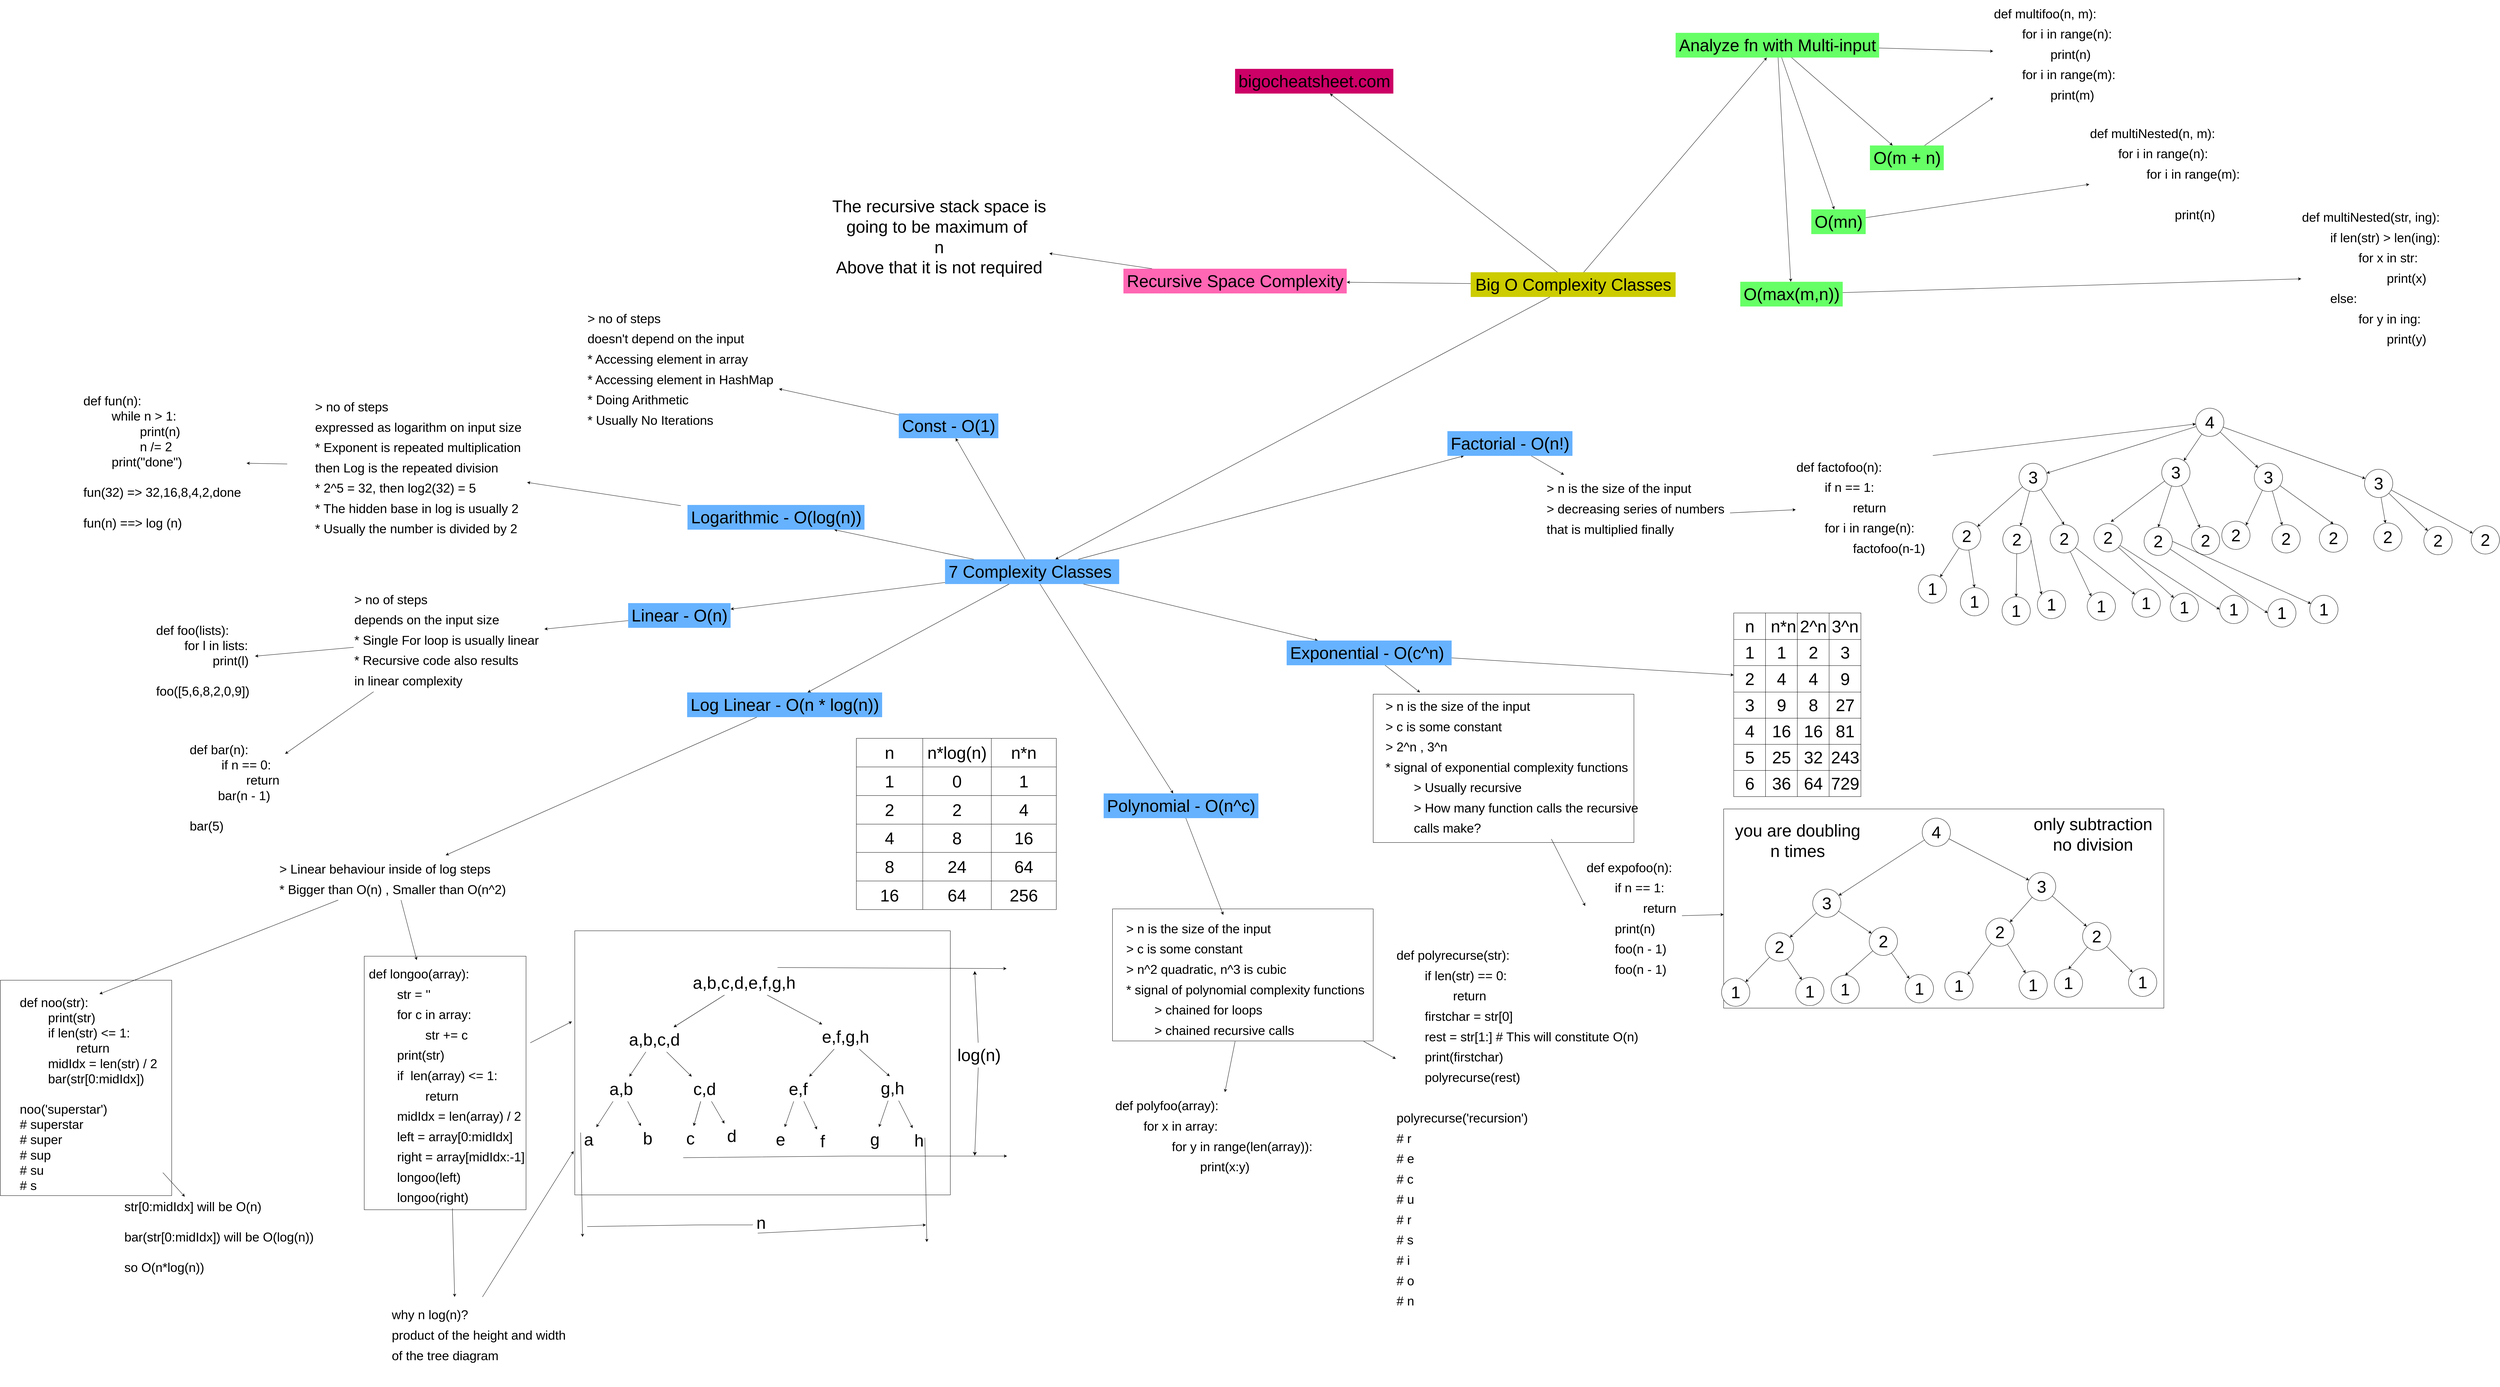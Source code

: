 <mxfile>
    <diagram id="z6HjNVek-0OLwNVr_ZVo" name="Page-1">
        <mxGraphModel dx="12380" dy="6218" grid="0" gridSize="10" guides="1" tooltips="1" connect="1" arrows="1" fold="1" page="1" pageScale="1" pageWidth="827" pageHeight="1169" math="0" shadow="0">
            <root>
                <mxCell id="0"/>
                <mxCell id="1" parent="0"/>
                <mxCell id="162" value="" style="whiteSpace=wrap;html=1;fontSize=48;" vertex="1" parent="1">
                    <mxGeometry x="1023" y="810" width="1246" height="564" as="geometry"/>
                </mxCell>
                <mxCell id="129" value="" style="whiteSpace=wrap;html=1;fontSize=48;" vertex="1" parent="1">
                    <mxGeometry x="31" y="485" width="738" height="420" as="geometry"/>
                </mxCell>
                <mxCell id="125" value="" style="whiteSpace=wrap;html=1;fontSize=48;" vertex="1" parent="1">
                    <mxGeometry x="-707" y="1093" width="738" height="374" as="geometry"/>
                </mxCell>
                <mxCell id="93" value="" style="whiteSpace=wrap;html=1;fontSize=48;" vertex="1" parent="1">
                    <mxGeometry x="-2825" y="1227" width="458" height="718" as="geometry"/>
                </mxCell>
                <mxCell id="92" value="" style="whiteSpace=wrap;html=1;fontSize=48;" vertex="1" parent="1">
                    <mxGeometry x="-3855" y="1295" width="485" height="610" as="geometry"/>
                </mxCell>
                <mxCell id="77" value="" style="whiteSpace=wrap;html=1;fontSize=48;" vertex="1" parent="1">
                    <mxGeometry x="-2229" y="1155" width="1063" height="748" as="geometry"/>
                </mxCell>
                <mxCell id="4" value="" style="edgeStyle=none;html=1;fontSize=48;" parent="1" source="2" target="3" edge="1">
                    <mxGeometry relative="1" as="geometry"/>
                </mxCell>
                <mxCell id="6" value="" style="edgeStyle=none;html=1;fontSize=48;" parent="1" source="2" target="5" edge="1">
                    <mxGeometry relative="1" as="geometry"/>
                </mxCell>
                <mxCell id="9" value="" style="edgeStyle=none;html=1;fontSize=48;" parent="1" source="2" target="8" edge="1">
                    <mxGeometry relative="1" as="geometry"/>
                </mxCell>
                <mxCell id="265" value="" style="edgeStyle=none;html=1;fontSize=48;" edge="1" parent="1" source="2" target="264">
                    <mxGeometry relative="1" as="geometry"/>
                </mxCell>
                <mxCell id="2" value="&lt;font style=&quot;font-size: 48px;&quot;&gt;Big O Complexity Classes&lt;/font&gt;" style="text;html=1;align=center;verticalAlign=middle;resizable=0;points=[];autosize=1;strokeColor=none;fillColor=#CCCC00;" parent="1" vertex="1">
                    <mxGeometry x="307" y="-710" width="580" height="70" as="geometry"/>
                </mxCell>
                <mxCell id="11" value="" style="edgeStyle=none;html=1;fontSize=48;" parent="1" source="3" target="10" edge="1">
                    <mxGeometry relative="1" as="geometry"/>
                </mxCell>
                <mxCell id="13" value="" style="edgeStyle=none;html=1;fontSize=48;" parent="1" source="3" target="12" edge="1">
                    <mxGeometry relative="1" as="geometry"/>
                </mxCell>
                <mxCell id="15" value="" style="edgeStyle=none;html=1;fontSize=48;" parent="1" source="3" target="14" edge="1">
                    <mxGeometry relative="1" as="geometry"/>
                </mxCell>
                <mxCell id="17" value="" style="edgeStyle=none;html=1;fontSize=48;" parent="1" source="3" target="16" edge="1">
                    <mxGeometry relative="1" as="geometry"/>
                </mxCell>
                <mxCell id="19" value="" style="edgeStyle=none;html=1;fontSize=48;" parent="1" source="3" target="18" edge="1">
                    <mxGeometry relative="1" as="geometry"/>
                </mxCell>
                <mxCell id="21" value="" style="edgeStyle=none;html=1;fontSize=48;" parent="1" source="3" target="20" edge="1">
                    <mxGeometry relative="1" as="geometry"/>
                </mxCell>
                <mxCell id="23" value="" style="edgeStyle=none;html=1;fontSize=48;" parent="1" source="3" target="22" edge="1">
                    <mxGeometry relative="1" as="geometry"/>
                </mxCell>
                <mxCell id="3" value="&lt;font style=&quot;font-size: 48px;&quot;&gt;7 Complexity Classes&amp;nbsp;&lt;/font&gt;" style="text;html=1;align=center;verticalAlign=middle;resizable=0;points=[];autosize=1;strokeColor=none;fillColor=#66B2FF;fontSize=48;" parent="1" vertex="1">
                    <mxGeometry x="-1181" y="103" width="493" height="70" as="geometry"/>
                </mxCell>
                <mxCell id="267" style="edgeStyle=none;html=1;fontSize=48;" edge="1" parent="1" source="5" target="266">
                    <mxGeometry relative="1" as="geometry"/>
                </mxCell>
                <mxCell id="269" value="" style="edgeStyle=none;html=1;fontSize=48;" edge="1" parent="1" source="5" target="268">
                    <mxGeometry relative="1" as="geometry"/>
                </mxCell>
                <mxCell id="271" style="edgeStyle=none;html=1;fontSize=48;" edge="1" parent="1" source="5" target="272">
                    <mxGeometry relative="1" as="geometry">
                        <mxPoint x="1225.444" y="-668.556" as="targetPoint"/>
                    </mxGeometry>
                </mxCell>
                <mxCell id="277" value="" style="edgeStyle=none;html=1;fontSize=48;" edge="1" parent="1" source="5" target="276">
                    <mxGeometry relative="1" as="geometry"/>
                </mxCell>
                <mxCell id="5" value="&lt;font style=&quot;font-size: 48px;&quot;&gt;Analyze fn with Multi-input&lt;/font&gt;" style="text;html=1;align=center;verticalAlign=middle;resizable=0;points=[];autosize=1;strokeColor=none;fillColor=#66FF66;fontSize=48;" parent="1" vertex="1">
                    <mxGeometry x="887" y="-1388" width="576" height="70" as="geometry"/>
                </mxCell>
                <mxCell id="282" style="edgeStyle=none;html=1;fontSize=48;" edge="1" parent="1" source="8" target="281">
                    <mxGeometry relative="1" as="geometry"/>
                </mxCell>
                <mxCell id="8" value="Recursive Space Complexity" style="text;html=1;align=center;verticalAlign=middle;resizable=0;points=[];autosize=1;strokeColor=none;fillColor=#FF66B3;fontSize=48;" parent="1" vertex="1">
                    <mxGeometry x="-676" y="-720" width="632" height="70" as="geometry"/>
                </mxCell>
                <mxCell id="25" style="edgeStyle=none;html=1;fontSize=48;" parent="1" source="10" target="24" edge="1">
                    <mxGeometry relative="1" as="geometry"/>
                </mxCell>
                <mxCell id="10" value="Const - O(1)" style="text;html=1;align=center;verticalAlign=middle;resizable=0;points=[];autosize=1;strokeColor=none;fillColor=#66B2FF;fontSize=48;" parent="1" vertex="1">
                    <mxGeometry x="-1312" y="-310" width="282" height="70" as="geometry"/>
                </mxCell>
                <mxCell id="37" style="edgeStyle=none;html=1;" edge="1" parent="1" source="12" target="36">
                    <mxGeometry relative="1" as="geometry"/>
                </mxCell>
                <mxCell id="12" value="Log Linear - O(n * log(n))" style="text;html=1;align=center;verticalAlign=middle;resizable=0;points=[];autosize=1;strokeColor=none;fillColor=#66B2FF;fontSize=48;" parent="1" vertex="1">
                    <mxGeometry x="-1911" y="480" width="552" height="70" as="geometry"/>
                </mxCell>
                <mxCell id="120" style="edgeStyle=none;html=1;fontSize=48;" edge="1" parent="1" source="14" target="119">
                    <mxGeometry relative="1" as="geometry"/>
                </mxCell>
                <mxCell id="14" value="&lt;font style=&quot;font-size: 48px;&quot;&gt;Polynomial - O(n^c)&lt;/font&gt;" style="text;html=1;align=center;verticalAlign=middle;resizable=0;points=[];autosize=1;strokeColor=none;fillColor=#66B2FF;fontSize=48;" parent="1" vertex="1">
                    <mxGeometry x="-732" y="766" width="438" height="70" as="geometry"/>
                </mxCell>
                <mxCell id="128" style="edgeStyle=none;html=1;fontSize=48;" edge="1" parent="1" source="16" target="126">
                    <mxGeometry relative="1" as="geometry"/>
                </mxCell>
                <mxCell id="195" style="edgeStyle=none;html=1;fontSize=48;" edge="1" parent="1" source="16" target="175">
                    <mxGeometry relative="1" as="geometry"/>
                </mxCell>
                <mxCell id="16" value="&lt;font style=&quot;font-size: 48px;&quot;&gt;Exponential - O(c^n)&amp;nbsp;&lt;/font&gt;" style="text;html=1;align=center;verticalAlign=middle;resizable=0;points=[];autosize=1;strokeColor=none;fillColor=#66B2FF;fontSize=48;" parent="1" vertex="1">
                    <mxGeometry x="-214" y="333" width="467" height="70" as="geometry"/>
                </mxCell>
                <mxCell id="204" style="edgeStyle=none;html=1;fontSize=48;" edge="1" parent="1" source="18" target="203">
                    <mxGeometry relative="1" as="geometry"/>
                </mxCell>
                <mxCell id="18" value="&lt;font style=&quot;font-size: 48px;&quot;&gt;Factorial - O(n!)&lt;/font&gt;" style="text;html=1;align=center;verticalAlign=middle;resizable=0;points=[];autosize=1;strokeColor=none;fillColor=#66B2FF;fontSize=48;" parent="1" vertex="1">
                    <mxGeometry x="241" y="-260" width="354" height="70" as="geometry"/>
                </mxCell>
                <mxCell id="27" style="edgeStyle=none;html=1;fontSize=36;" parent="1" target="26" edge="1">
                    <mxGeometry relative="1" as="geometry">
                        <mxPoint x="-1929" y="-49" as="sourcePoint"/>
                    </mxGeometry>
                </mxCell>
                <mxCell id="20" value="&lt;font style=&quot;font-size: 48px;&quot;&gt;Logarithmic - O(log(n))&lt;/font&gt;" style="text;html=1;align=center;verticalAlign=middle;resizable=0;points=[];autosize=1;strokeColor=none;fillColor=#66B2FF;fontSize=48;" parent="1" vertex="1">
                    <mxGeometry x="-1910" y="-51" width="501" height="70" as="geometry"/>
                </mxCell>
                <mxCell id="31" style="edgeStyle=none;html=1;fontSize=36;" parent="1" source="22" target="30" edge="1">
                    <mxGeometry relative="1" as="geometry"/>
                </mxCell>
                <mxCell id="22" value="&lt;font style=&quot;font-size: 48px;&quot;&gt;Linear - O(n)&lt;/font&gt;" style="text;html=1;align=center;verticalAlign=middle;resizable=0;points=[];autosize=1;strokeColor=none;fillColor=#66B2FF;fontSize=48;" parent="1" vertex="1">
                    <mxGeometry x="-2078" y="227" width="290" height="70" as="geometry"/>
                </mxCell>
                <mxCell id="24" value="&lt;font style=&quot;font-size: 36px;&quot;&gt;&amp;gt; no of steps&amp;nbsp;&lt;br&gt;doesn't depend on the input&lt;br&gt;* Accessing element in array&lt;br&gt;* Accessing element in HashMap&lt;br&gt;* Doing Arithmetic&lt;br&gt;* Usually No Iterations&lt;br&gt;&lt;/font&gt;" style="text;html=1;align=left;verticalAlign=middle;resizable=0;points=[];autosize=1;strokeColor=none;fillColor=none;fontSize=48;" parent="1" vertex="1">
                    <mxGeometry x="-2195" y="-618" width="544" height="358" as="geometry"/>
                </mxCell>
                <mxCell id="29" value="" style="edgeStyle=none;html=1;fontSize=36;" parent="1" target="28" edge="1">
                    <mxGeometry relative="1" as="geometry">
                        <mxPoint x="-3043" y="-167" as="sourcePoint"/>
                    </mxGeometry>
                </mxCell>
                <mxCell id="26" value="&lt;font style=&quot;font-size: 36px;&quot;&gt;&amp;gt; no of steps&amp;nbsp;&lt;br&gt;expressed as logarithm on input size&lt;br&gt;* Exponent is repeated multiplication&lt;br&gt;then Log is the repeated division&lt;br&gt;* 2^5 = 32, then log2(32) = 5&lt;br&gt;* The hidden base in log is usually 2&lt;br&gt;* Usually the number is divided by 2&lt;br&gt;&lt;/font&gt;" style="text;html=1;align=left;verticalAlign=middle;resizable=0;points=[];autosize=1;strokeColor=none;fillColor=none;fontSize=48;" parent="1" vertex="1">
                    <mxGeometry x="-2966" y="-368" width="602" height="415" as="geometry"/>
                </mxCell>
                <mxCell id="28" value="&lt;font style=&quot;font-size: 36px;&quot;&gt;def fun(n):&lt;br&gt;&lt;span style=&quot;white-space: pre;&quot;&gt;&#9;&lt;/span&gt;while n &amp;gt; 1:&lt;br&gt;&lt;span style=&quot;white-space: pre;&quot;&gt;&#9;&lt;/span&gt;&lt;span style=&quot;white-space: pre;&quot;&gt;&#9;&lt;/span&gt;print(n)&lt;br&gt;&lt;span style=&quot;white-space: pre;&quot;&gt;&#9;&lt;/span&gt;&lt;span style=&quot;white-space: pre;&quot;&gt;&#9;&lt;/span&gt;n /= 2&lt;br&gt;&lt;span style=&quot;white-space: pre;&quot;&gt;&#9;&lt;/span&gt;print(&quot;done&quot;)&lt;br&gt;&lt;br&gt;fun(32) =&amp;gt; 32,16,8,4,2,done&lt;br&gt;&lt;br&gt;fun(n) ==&amp;gt; log (n)&lt;br&gt;&lt;/font&gt;" style="text;html=1;align=left;verticalAlign=middle;resizable=0;points=[];autosize=1;strokeColor=none;fillColor=none;fontSize=36;" parent="1" vertex="1">
                    <mxGeometry x="-3622" y="-374" width="464" height="401" as="geometry"/>
                </mxCell>
                <mxCell id="33" style="edgeStyle=none;html=1;fontSize=36;" parent="1" source="30" target="32" edge="1">
                    <mxGeometry relative="1" as="geometry"/>
                </mxCell>
                <mxCell id="30" value="&lt;font style=&quot;font-size: 36px;&quot;&gt;&amp;gt; no of steps&amp;nbsp;&lt;br&gt;depends on the input size&lt;br&gt;* Single For loop is usually linear&lt;br&gt;* Recursive code also results&amp;nbsp;&lt;br&gt;in linear complexity&lt;br&gt;&lt;/font&gt;" style="text;html=1;align=left;verticalAlign=middle;resizable=0;points=[];autosize=1;strokeColor=none;fillColor=none;fontSize=48;" parent="1" vertex="1">
                    <mxGeometry x="-2855" y="178" width="540" height="300" as="geometry"/>
                </mxCell>
                <mxCell id="35" value="" style="edgeStyle=none;html=1;" edge="1" parent="1" source="30" target="34">
                    <mxGeometry relative="1" as="geometry"/>
                </mxCell>
                <mxCell id="32" value="&lt;font style=&quot;font-size: 36px;&quot;&gt;def foo(lists):&lt;br&gt;&lt;span style=&quot;white-space: pre;&quot;&gt;&#9;&lt;/span&gt;for l in lists:&lt;br&gt;&lt;span style=&quot;white-space: pre;&quot;&gt;&#9;&lt;/span&gt;&lt;span style=&quot;white-space: pre;&quot;&gt;&#9;&lt;/span&gt;print(l)&lt;br&gt;&lt;br&gt;foo([5,6,8,2,0,9])&lt;br&gt;&lt;/font&gt;" style="text;html=1;align=left;verticalAlign=middle;resizable=0;points=[];autosize=1;strokeColor=none;fillColor=none;fontSize=36;" parent="1" vertex="1">
                    <mxGeometry x="-3416" y="276" width="282" height="228" as="geometry"/>
                </mxCell>
                <mxCell id="34" value="&lt;font style=&quot;font-size: 36px;&quot;&gt;def bar(n):&lt;br&gt;&lt;span style=&quot;white-space: pre;&quot;&gt;&#9;&lt;/span&gt;&amp;nbsp;if n == 0:&lt;br&gt;&lt;span style=&quot;white-space: pre;&quot;&gt;&#9;&lt;/span&gt;&lt;span style=&quot;white-space: pre;&quot;&gt;&#9;&lt;/span&gt;return&lt;br&gt;&lt;span style=&quot;white-space: pre;&quot;&gt;&#9;&lt;/span&gt;bar(n - 1)&lt;br&gt;&lt;br&gt;bar(5)&lt;br&gt;&lt;/font&gt;" style="text;html=1;align=left;verticalAlign=middle;resizable=0;points=[];autosize=1;strokeColor=none;fillColor=none;fontSize=36;" vertex="1" parent="1">
                    <mxGeometry x="-3321" y="614" width="272" height="271" as="geometry"/>
                </mxCell>
                <mxCell id="40" style="edgeStyle=none;html=1;entryX=0.559;entryY=0.007;entryDx=0;entryDy=0;entryPerimeter=0;" edge="1" parent="1" source="36" target="38">
                    <mxGeometry relative="1" as="geometry"/>
                </mxCell>
                <mxCell id="44" value="" style="edgeStyle=none;html=1;" edge="1" parent="1" source="36" target="43">
                    <mxGeometry relative="1" as="geometry"/>
                </mxCell>
                <mxCell id="36" value="&lt;font style=&quot;font-size: 36px;&quot;&gt;&amp;gt; Linear behaviour inside of log steps&lt;br&gt;* Bigger than O(n) , Smaller than O(n^2)&lt;br&gt;&lt;/font&gt;" style="text;html=1;align=left;verticalAlign=middle;resizable=0;points=[];autosize=1;strokeColor=none;fillColor=none;fontSize=48;" vertex="1" parent="1">
                    <mxGeometry x="-3067" y="941" width="659" height="127" as="geometry"/>
                </mxCell>
                <mxCell id="42" value="" style="edgeStyle=none;html=1;" edge="1" parent="1" source="38" target="41">
                    <mxGeometry relative="1" as="geometry"/>
                </mxCell>
                <mxCell id="38" value="&lt;font style=&quot;font-size: 36px;&quot;&gt;def noo(str):&lt;br&gt;&lt;span style=&quot;white-space: pre;&quot;&gt;&#9;&lt;/span&gt;print(str)&lt;br&gt;&lt;span style=&quot;white-space: pre;&quot;&gt;&#9;&lt;/span&gt;if len(str) &amp;lt;= 1:&lt;br&gt;&lt;span style=&quot;white-space: pre;&quot;&gt;&#9;&lt;/span&gt;&lt;span style=&quot;white-space: pre;&quot;&gt;&#9;&lt;/span&gt;return&lt;br&gt;&lt;span style=&quot;white-space: pre;&quot;&gt;&#9;&lt;/span&gt;midIdx = len(str) / 2&lt;br&gt;&lt;span style=&quot;white-space: pre;&quot;&gt;&#9;&lt;/span&gt;bar(str[0:midIdx])&lt;br&gt;&lt;br&gt;noo('superstar')&lt;br&gt;# superstar&lt;br&gt;# super&lt;br&gt;# sup&lt;br&gt;# su&lt;br&gt;# s&lt;br&gt;&lt;/font&gt;" style="text;html=1;align=left;verticalAlign=middle;resizable=0;points=[];autosize=1;strokeColor=none;fillColor=none;fontSize=36;" vertex="1" parent="1">
                    <mxGeometry x="-3802" y="1330" width="407" height="573" as="geometry"/>
                </mxCell>
                <mxCell id="41" value="&lt;font style=&quot;font-size: 36px;&quot;&gt;str[0:midIdx] will be O(n)&lt;br&gt;&lt;br&gt;bar(str[0:midIdx]) will be O(log(n))&lt;br&gt;&lt;br&gt;so O(n*log(n))&lt;br&gt;&lt;/font&gt;" style="text;html=1;align=left;verticalAlign=middle;resizable=0;points=[];autosize=1;strokeColor=none;fillColor=none;fontSize=36;" vertex="1" parent="1">
                    <mxGeometry x="-3506" y="1908" width="554" height="228" as="geometry"/>
                </mxCell>
                <mxCell id="78" style="edgeStyle=none;html=1;fontSize=48;" edge="1" parent="1" source="43">
                    <mxGeometry relative="1" as="geometry">
                        <mxPoint x="-2237" y="1412" as="targetPoint"/>
                    </mxGeometry>
                </mxCell>
                <mxCell id="90" value="" style="edgeStyle=none;html=1;fontSize=48;" edge="1" parent="1" source="43">
                    <mxGeometry relative="1" as="geometry">
                        <mxPoint x="-2569.094" y="2192" as="targetPoint"/>
                    </mxGeometry>
                </mxCell>
                <mxCell id="43" value="&lt;font style=&quot;font-size: 36px;&quot;&gt;def longoo(array):&lt;br&gt;&lt;span style=&quot;white-space: pre;&quot;&gt;&#9;&lt;/span&gt;str = ''&lt;br&gt;&lt;span style=&quot;white-space: pre;&quot;&gt;&#9;&lt;/span&gt;for c in array:&lt;br&gt;&lt;span style=&quot;white-space: pre;&quot;&gt;&#9;&lt;/span&gt;&lt;span style=&quot;white-space: pre;&quot;&gt;&#9;&lt;/span&gt;str += c&lt;br&gt;&lt;span style=&quot;white-space: pre;&quot;&gt;&#9;&lt;/span&gt;print(str)&lt;br&gt;&lt;span style=&quot;white-space: pre;&quot;&gt;&#9;&lt;/span&gt;if&amp;nbsp; len(array) &amp;lt;= 1:&lt;br&gt;&lt;span style=&quot;white-space: pre;&quot;&gt;&#9;&lt;/span&gt;&lt;span style=&quot;white-space: pre;&quot;&gt;&#9;&lt;/span&gt;return&lt;br&gt;&lt;span style=&quot;white-space: pre;&quot;&gt;&#9;&lt;/span&gt;midIdx = len(array) / 2&lt;br&gt;&lt;span style=&quot;white-space: pre;&quot;&gt;&#9;&lt;/span&gt;left = array[0:midIdx]&lt;br&gt;&lt;span style=&quot;white-space: pre;&quot;&gt;&#9;&lt;/span&gt;right = array[midIdx:-1]&lt;br&gt;&lt;span style=&quot;white-space: pre;&quot;&gt;&#9;&lt;/span&gt;longoo(left)&lt;br&gt;&lt;span style=&quot;white-space: pre;&quot;&gt;&#9;&lt;/span&gt;longoo(right)&lt;br&gt;&lt;/font&gt;" style="text;html=1;align=left;verticalAlign=middle;resizable=0;points=[];autosize=1;strokeColor=none;fillColor=none;fontSize=48;" vertex="1" parent="1">
                    <mxGeometry x="-2814" y="1238" width="459" height="703" as="geometry"/>
                </mxCell>
                <mxCell id="76" value="" style="group" vertex="1" connectable="0" parent="1">
                    <mxGeometry x="-2213" y="1267" width="980.5" height="519" as="geometry"/>
                </mxCell>
                <mxCell id="45" value="&lt;font style=&quot;font-size: 48px;&quot;&gt;a,b,c,d,e,f,g,h&lt;/font&gt;" style="text;html=1;align=center;verticalAlign=middle;resizable=0;points=[];autosize=1;strokeColor=none;fillColor=none;" vertex="1" parent="76">
                    <mxGeometry x="308.5" width="309" height="70" as="geometry"/>
                </mxCell>
                <mxCell id="46" value="&lt;font style=&quot;font-size: 48px;&quot;&gt;a,b,c,d&lt;/font&gt;" style="text;html=1;align=center;verticalAlign=middle;resizable=0;points=[];autosize=1;strokeColor=none;fillColor=none;fontSize=48;" vertex="1" parent="76">
                    <mxGeometry x="127.5" y="161" width="162" height="70" as="geometry"/>
                </mxCell>
                <mxCell id="47" value="" style="edgeStyle=none;html=1;fontSize=48;" edge="1" parent="76" source="45" target="46">
                    <mxGeometry relative="1" as="geometry"/>
                </mxCell>
                <mxCell id="48" value="" style="edgeStyle=none;html=1;fontSize=48;" edge="1" parent="76" source="45" target="46">
                    <mxGeometry relative="1" as="geometry"/>
                </mxCell>
                <mxCell id="49" value="&lt;font style=&quot;font-size: 48px;&quot;&gt;e,f,g,h&lt;/font&gt;" style="text;html=1;align=center;verticalAlign=middle;resizable=0;points=[];autosize=1;strokeColor=none;fillColor=none;fontSize=48;" vertex="1" parent="76">
                    <mxGeometry x="674.5" y="153" width="151" height="70" as="geometry"/>
                </mxCell>
                <mxCell id="50" value="" style="edgeStyle=none;html=1;fontSize=48;" edge="1" parent="76" source="45" target="49">
                    <mxGeometry relative="1" as="geometry"/>
                </mxCell>
                <mxCell id="51" value="&lt;font style=&quot;font-size: 48px;&quot;&gt;a,b&lt;/font&gt;" style="text;html=1;align=center;verticalAlign=middle;resizable=0;points=[];autosize=1;strokeColor=none;fillColor=none;fontSize=48;" vertex="1" parent="76">
                    <mxGeometry x="72.5" y="301" width="85" height="70" as="geometry"/>
                </mxCell>
                <mxCell id="52" value="" style="edgeStyle=none;html=1;fontSize=48;" edge="1" parent="76" source="46" target="51">
                    <mxGeometry relative="1" as="geometry"/>
                </mxCell>
                <mxCell id="53" value="&lt;font style=&quot;font-size: 48px;&quot;&gt;e,f&lt;/font&gt;" style="text;html=1;align=center;verticalAlign=middle;resizable=0;points=[];autosize=1;strokeColor=none;fillColor=none;fontSize=48;" vertex="1" parent="76">
                    <mxGeometry x="580.5" y="301" width="71" height="70" as="geometry"/>
                </mxCell>
                <mxCell id="57" style="edgeStyle=none;html=1;fontSize=48;" edge="1" parent="76" source="49" target="53">
                    <mxGeometry relative="1" as="geometry"/>
                </mxCell>
                <mxCell id="54" value="&lt;font style=&quot;font-size: 48px;&quot;&gt;c,d&lt;/font&gt;" style="text;html=1;align=center;verticalAlign=middle;resizable=0;points=[];autosize=1;strokeColor=none;fillColor=none;fontSize=48;" vertex="1" parent="76">
                    <mxGeometry x="309.5" y="301" width="82" height="70" as="geometry"/>
                </mxCell>
                <mxCell id="55" value="" style="edgeStyle=none;html=1;fontSize=48;" edge="1" parent="76" source="46" target="54">
                    <mxGeometry relative="1" as="geometry"/>
                </mxCell>
                <mxCell id="56" value="&lt;font style=&quot;font-size: 48px;&quot;&gt;g,h&lt;/font&gt;" style="text;html=1;align=center;verticalAlign=middle;resizable=0;points=[];autosize=1;strokeColor=none;fillColor=none;fontSize=48;" vertex="1" parent="76">
                    <mxGeometry x="840.5" y="299" width="85" height="70" as="geometry"/>
                </mxCell>
                <mxCell id="58" style="edgeStyle=none;html=1;entryX=0.411;entryY=0.014;entryDx=0;entryDy=0;entryPerimeter=0;fontSize=48;" edge="1" parent="76" source="49" target="56">
                    <mxGeometry relative="1" as="geometry"/>
                </mxCell>
                <mxCell id="59" value="&lt;font style=&quot;font-size: 48px;&quot;&gt;a&lt;/font&gt;" style="text;html=1;align=center;verticalAlign=middle;resizable=0;points=[];autosize=1;strokeColor=none;fillColor=none;fontSize=48;" vertex="1" parent="76">
                    <mxGeometry y="444" width="45" height="70" as="geometry"/>
                </mxCell>
                <mxCell id="60" value="" style="edgeStyle=none;html=1;fontSize=48;" edge="1" parent="76" source="51" target="59">
                    <mxGeometry relative="1" as="geometry"/>
                </mxCell>
                <mxCell id="61" value="&lt;font style=&quot;font-size: 48px;&quot;&gt;b&lt;/font&gt;" style="text;html=1;align=center;verticalAlign=middle;resizable=0;points=[];autosize=1;strokeColor=none;fillColor=none;fontSize=48;" vertex="1" parent="76">
                    <mxGeometry x="167.5" y="441" width="45" height="70" as="geometry"/>
                </mxCell>
                <mxCell id="62" value="" style="edgeStyle=none;html=1;fontSize=48;" edge="1" parent="76" source="51" target="61">
                    <mxGeometry relative="1" as="geometry"/>
                </mxCell>
                <mxCell id="63" value="&lt;font style=&quot;font-size: 48px;&quot;&gt;c&lt;/font&gt;" style="text;html=1;align=center;verticalAlign=middle;resizable=0;points=[];autosize=1;strokeColor=none;fillColor=none;fontSize=48;" vertex="1" parent="76">
                    <mxGeometry x="289.5" y="441" width="42" height="70" as="geometry"/>
                </mxCell>
                <mxCell id="64" value="" style="edgeStyle=none;html=1;fontSize=48;" edge="1" parent="76" source="54" target="63">
                    <mxGeometry relative="1" as="geometry"/>
                </mxCell>
                <mxCell id="65" value="" style="edgeStyle=none;html=1;fontSize=48;" edge="1" parent="76" source="54" target="63">
                    <mxGeometry relative="1" as="geometry"/>
                </mxCell>
                <mxCell id="66" value="&lt;font style=&quot;font-size: 48px;&quot;&gt;d&lt;/font&gt;" style="text;html=1;align=center;verticalAlign=middle;resizable=0;points=[];autosize=1;strokeColor=none;fillColor=none;fontSize=48;" vertex="1" parent="76">
                    <mxGeometry x="405.5" y="434" width="45" height="70" as="geometry"/>
                </mxCell>
                <mxCell id="67" value="" style="edgeStyle=none;html=1;fontSize=48;" edge="1" parent="76" source="54" target="66">
                    <mxGeometry relative="1" as="geometry"/>
                </mxCell>
                <mxCell id="68" value="&lt;font style=&quot;font-size: 48px;&quot;&gt;e&lt;/font&gt;" style="text;html=1;align=center;verticalAlign=middle;resizable=0;points=[];autosize=1;strokeColor=none;fillColor=none;fontSize=48;" vertex="1" parent="76">
                    <mxGeometry x="543.5" y="444" width="45" height="70" as="geometry"/>
                </mxCell>
                <mxCell id="69" value="" style="edgeStyle=none;html=1;fontSize=48;" edge="1" parent="76" source="53" target="68">
                    <mxGeometry relative="1" as="geometry"/>
                </mxCell>
                <mxCell id="70" value="&lt;font style=&quot;font-size: 48px;&quot;&gt;f&lt;/font&gt;" style="text;html=1;align=center;verticalAlign=middle;resizable=0;points=[];autosize=1;strokeColor=none;fillColor=none;fontSize=48;" vertex="1" parent="76">
                    <mxGeometry x="669.5" y="449" width="31" height="70" as="geometry"/>
                </mxCell>
                <mxCell id="71" value="" style="edgeStyle=none;html=1;fontSize=48;" edge="1" parent="76" source="53" target="70">
                    <mxGeometry relative="1" as="geometry"/>
                </mxCell>
                <mxCell id="72" value="&lt;font style=&quot;font-size: 48px;&quot;&gt;g&lt;/font&gt;" style="text;html=1;align=center;verticalAlign=middle;resizable=0;points=[];autosize=1;strokeColor=none;fillColor=none;fontSize=48;" vertex="1" parent="76">
                    <mxGeometry x="810.5" y="444" width="45" height="70" as="geometry"/>
                </mxCell>
                <mxCell id="73" value="" style="edgeStyle=none;html=1;fontSize=48;" edge="1" parent="76" source="56" target="72">
                    <mxGeometry relative="1" as="geometry"/>
                </mxCell>
                <mxCell id="74" value="&lt;font style=&quot;font-size: 48px;&quot;&gt;h&lt;/font&gt;" style="text;html=1;align=center;verticalAlign=middle;resizable=0;points=[];autosize=1;strokeColor=none;fillColor=none;fontSize=48;" vertex="1" parent="76">
                    <mxGeometry x="935.5" y="447" width="45" height="70" as="geometry"/>
                </mxCell>
                <mxCell id="75" value="" style="edgeStyle=none;html=1;fontSize=48;" edge="1" parent="76" source="56" target="74">
                    <mxGeometry relative="1" as="geometry"/>
                </mxCell>
                <mxCell id="79" value="" style="edgeStyle=none;orthogonalLoop=1;jettySize=auto;html=1;fontSize=48;exitX=0.807;exitY=-0.114;exitDx=0;exitDy=0;exitPerimeter=0;" edge="1" parent="1" source="45">
                    <mxGeometry width="100" relative="1" as="geometry">
                        <mxPoint x="-1145" y="1262" as="sourcePoint"/>
                        <mxPoint x="-1007" y="1262" as="targetPoint"/>
                        <Array as="points"/>
                    </mxGeometry>
                </mxCell>
                <mxCell id="80" value="" style="edgeStyle=none;orthogonalLoop=1;jettySize=auto;html=1;fontSize=48;exitX=0.308;exitY=0.918;exitDx=0;exitDy=0;exitPerimeter=0;" edge="1" parent="1">
                    <mxGeometry width="100" relative="1" as="geometry">
                        <mxPoint x="-1921.996" y="1797.664" as="sourcePoint"/>
                        <mxPoint x="-1005.4" y="1793" as="targetPoint"/>
                        <Array as="points">
                            <mxPoint x="-1455.4" y="1793"/>
                        </Array>
                    </mxGeometry>
                </mxCell>
                <mxCell id="81" value="" style="edgeStyle=none;orthogonalLoop=1;jettySize=auto;html=1;endArrow=classic;startArrow=none;endSize=8;startSize=8;fontSize=48;" edge="1" parent="1" source="82">
                    <mxGeometry width="100" relative="1" as="geometry">
                        <mxPoint x="-1097" y="1269" as="sourcePoint"/>
                        <mxPoint x="-1097" y="1792" as="targetPoint"/>
                        <Array as="points"/>
                    </mxGeometry>
                </mxCell>
                <mxCell id="83" value="" style="edgeStyle=none;orthogonalLoop=1;jettySize=auto;html=1;endArrow=none;startArrow=classic;endSize=8;startSize=8;fontSize=48;" edge="1" parent="1" target="82">
                    <mxGeometry width="100" relative="1" as="geometry">
                        <mxPoint x="-1097" y="1269" as="sourcePoint"/>
                        <mxPoint x="-1097" y="1792" as="targetPoint"/>
                        <Array as="points"/>
                    </mxGeometry>
                </mxCell>
                <mxCell id="82" value="log(n)" style="text;html=1;align=center;verticalAlign=middle;resizable=0;points=[];autosize=1;strokeColor=none;fillColor=none;fontSize=48;" vertex="1" parent="1">
                    <mxGeometry x="-1156" y="1472" width="141" height="70" as="geometry"/>
                </mxCell>
                <mxCell id="84" value="" style="edgeStyle=none;orthogonalLoop=1;jettySize=auto;html=1;fontSize=48;exitX=0.011;exitY=0.221;exitDx=0;exitDy=0;exitPerimeter=0;" edge="1" parent="1" source="59">
                    <mxGeometry width="100" relative="1" as="geometry">
                        <mxPoint x="-2215" y="2014" as="sourcePoint"/>
                        <mxPoint x="-2207" y="2022" as="targetPoint"/>
                        <Array as="points"/>
                    </mxGeometry>
                </mxCell>
                <mxCell id="85" value="" style="edgeStyle=none;orthogonalLoop=1;jettySize=auto;html=1;fontSize=48;exitX=0.011;exitY=0.221;exitDx=0;exitDy=0;exitPerimeter=0;" edge="1" parent="1">
                    <mxGeometry width="100" relative="1" as="geometry">
                        <mxPoint x="-1238.005" y="1741.0" as="sourcePoint"/>
                        <mxPoint x="-1232.5" y="2036.53" as="targetPoint"/>
                        <Array as="points"/>
                    </mxGeometry>
                </mxCell>
                <mxCell id="86" value="" style="edgeStyle=none;orthogonalLoop=1;jettySize=auto;html=1;fontSize=48;exitX=0.308;exitY=0.918;exitDx=0;exitDy=0;exitPerimeter=0;startArrow=none;" edge="1" parent="1" source="87">
                    <mxGeometry width="100" relative="1" as="geometry">
                        <mxPoint x="-2193.996" y="1992.664" as="sourcePoint"/>
                        <mxPoint x="-1235" y="1988" as="targetPoint"/>
                        <Array as="points"/>
                    </mxGeometry>
                </mxCell>
                <mxCell id="88" value="" style="edgeStyle=none;orthogonalLoop=1;jettySize=auto;html=1;fontSize=48;exitX=0.308;exitY=0.918;exitDx=0;exitDy=0;exitPerimeter=0;endArrow=none;" edge="1" parent="1" target="87">
                    <mxGeometry width="100" relative="1" as="geometry">
                        <mxPoint x="-2193.996" y="1992.664" as="sourcePoint"/>
                        <mxPoint x="-1235" y="1988" as="targetPoint"/>
                        <Array as="points">
                            <mxPoint x="-1880" y="1988"/>
                            <mxPoint x="-1727.4" y="1988"/>
                        </Array>
                    </mxGeometry>
                </mxCell>
                <mxCell id="87" value="n" style="text;html=1;align=center;verticalAlign=middle;resizable=0;points=[];autosize=1;strokeColor=none;fillColor=none;fontSize=48;" vertex="1" parent="1">
                    <mxGeometry x="-1725" y="1947" width="45" height="70" as="geometry"/>
                </mxCell>
                <mxCell id="91" style="edgeStyle=none;html=1;entryX=-0.003;entryY=0.834;entryDx=0;entryDy=0;entryPerimeter=0;fontSize=48;" edge="1" parent="1" target="77">
                    <mxGeometry relative="1" as="geometry">
                        <mxPoint x="-2490.385" y="2192" as="sourcePoint"/>
                    </mxGeometry>
                </mxCell>
                <mxCell id="89" value="&lt;font style=&quot;font-size: 36px;&quot;&gt;why n log(n)?&lt;br&gt;product of the height and&amp;nbsp;width &lt;br&gt;of the tree diagram&lt;br&gt;&lt;br&gt;&lt;/font&gt;" style="text;html=1;align=left;verticalAlign=middle;resizable=0;points=[];autosize=1;strokeColor=none;fillColor=none;fontSize=48;" vertex="1" parent="1">
                    <mxGeometry x="-2749" y="2204" width="510" height="242" as="geometry"/>
                </mxCell>
                <mxCell id="94" value="" style="shape=table;startSize=0;container=1;collapsible=0;childLayout=tableLayout;fontSize=48;" vertex="1" parent="1">
                    <mxGeometry x="-1432" y="610" width="566" height="485" as="geometry"/>
                </mxCell>
                <mxCell id="95" value="" style="shape=tableRow;horizontal=0;startSize=0;swimlaneHead=0;swimlaneBody=0;top=0;left=0;bottom=0;right=0;collapsible=0;dropTarget=0;fillColor=none;points=[[0,0.5],[1,0.5]];portConstraint=eastwest;fontSize=48;" vertex="1" parent="94">
                    <mxGeometry width="566" height="81" as="geometry"/>
                </mxCell>
                <mxCell id="96" value="n" style="shape=partialRectangle;html=1;whiteSpace=wrap;connectable=0;overflow=hidden;fillColor=none;top=0;left=0;bottom=0;right=0;pointerEvents=1;fontSize=48;" vertex="1" parent="95">
                    <mxGeometry width="188" height="81" as="geometry">
                        <mxRectangle width="188" height="81" as="alternateBounds"/>
                    </mxGeometry>
                </mxCell>
                <mxCell id="97" value="n*log(n)" style="shape=partialRectangle;html=1;whiteSpace=wrap;connectable=0;overflow=hidden;fillColor=none;top=0;left=0;bottom=0;right=0;pointerEvents=1;fontSize=48;" vertex="1" parent="95">
                    <mxGeometry x="188" width="194" height="81" as="geometry">
                        <mxRectangle width="194" height="81" as="alternateBounds"/>
                    </mxGeometry>
                </mxCell>
                <mxCell id="98" value="n*n" style="shape=partialRectangle;html=1;whiteSpace=wrap;connectable=0;overflow=hidden;fillColor=none;top=0;left=0;bottom=0;right=0;pointerEvents=1;fontSize=48;" vertex="1" parent="95">
                    <mxGeometry x="382" width="184" height="81" as="geometry">
                        <mxRectangle width="184" height="81" as="alternateBounds"/>
                    </mxGeometry>
                </mxCell>
                <mxCell id="99" value="" style="shape=tableRow;horizontal=0;startSize=0;swimlaneHead=0;swimlaneBody=0;top=0;left=0;bottom=0;right=0;collapsible=0;dropTarget=0;fillColor=none;points=[[0,0.5],[1,0.5]];portConstraint=eastwest;fontSize=48;" vertex="1" parent="94">
                    <mxGeometry y="81" width="566" height="81" as="geometry"/>
                </mxCell>
                <mxCell id="100" value="1" style="shape=partialRectangle;html=1;whiteSpace=wrap;connectable=0;overflow=hidden;fillColor=none;top=0;left=0;bottom=0;right=0;pointerEvents=1;fontSize=48;" vertex="1" parent="99">
                    <mxGeometry width="188" height="81" as="geometry">
                        <mxRectangle width="188" height="81" as="alternateBounds"/>
                    </mxGeometry>
                </mxCell>
                <mxCell id="101" value="0" style="shape=partialRectangle;html=1;whiteSpace=wrap;connectable=0;overflow=hidden;fillColor=none;top=0;left=0;bottom=0;right=0;pointerEvents=1;fontSize=48;" vertex="1" parent="99">
                    <mxGeometry x="188" width="194" height="81" as="geometry">
                        <mxRectangle width="194" height="81" as="alternateBounds"/>
                    </mxGeometry>
                </mxCell>
                <mxCell id="102" value="1" style="shape=partialRectangle;html=1;whiteSpace=wrap;connectable=0;overflow=hidden;fillColor=none;top=0;left=0;bottom=0;right=0;pointerEvents=1;fontSize=48;" vertex="1" parent="99">
                    <mxGeometry x="382" width="184" height="81" as="geometry">
                        <mxRectangle width="184" height="81" as="alternateBounds"/>
                    </mxGeometry>
                </mxCell>
                <mxCell id="103" value="" style="shape=tableRow;horizontal=0;startSize=0;swimlaneHead=0;swimlaneBody=0;top=0;left=0;bottom=0;right=0;collapsible=0;dropTarget=0;fillColor=none;points=[[0,0.5],[1,0.5]];portConstraint=eastwest;fontSize=48;" vertex="1" parent="94">
                    <mxGeometry y="162" width="566" height="81" as="geometry"/>
                </mxCell>
                <mxCell id="104" value="2" style="shape=partialRectangle;html=1;whiteSpace=wrap;connectable=0;overflow=hidden;fillColor=none;top=0;left=0;bottom=0;right=0;pointerEvents=1;fontSize=48;" vertex="1" parent="103">
                    <mxGeometry width="188" height="81" as="geometry">
                        <mxRectangle width="188" height="81" as="alternateBounds"/>
                    </mxGeometry>
                </mxCell>
                <mxCell id="105" value="2" style="shape=partialRectangle;html=1;whiteSpace=wrap;connectable=0;overflow=hidden;fillColor=none;top=0;left=0;bottom=0;right=0;pointerEvents=1;fontSize=48;" vertex="1" parent="103">
                    <mxGeometry x="188" width="194" height="81" as="geometry">
                        <mxRectangle width="194" height="81" as="alternateBounds"/>
                    </mxGeometry>
                </mxCell>
                <mxCell id="106" value="4" style="shape=partialRectangle;html=1;whiteSpace=wrap;connectable=0;overflow=hidden;fillColor=none;top=0;left=0;bottom=0;right=0;pointerEvents=1;fontSize=48;" vertex="1" parent="103">
                    <mxGeometry x="382" width="184" height="81" as="geometry">
                        <mxRectangle width="184" height="81" as="alternateBounds"/>
                    </mxGeometry>
                </mxCell>
                <mxCell id="107" value="" style="shape=tableRow;horizontal=0;startSize=0;swimlaneHead=0;swimlaneBody=0;top=0;left=0;bottom=0;right=0;collapsible=0;dropTarget=0;fillColor=none;points=[[0,0.5],[1,0.5]];portConstraint=eastwest;fontSize=48;" vertex="1" parent="94">
                    <mxGeometry y="243" width="566" height="80" as="geometry"/>
                </mxCell>
                <mxCell id="108" value="4" style="shape=partialRectangle;html=1;whiteSpace=wrap;connectable=0;overflow=hidden;fillColor=none;top=0;left=0;bottom=0;right=0;pointerEvents=1;fontSize=48;" vertex="1" parent="107">
                    <mxGeometry width="188" height="80" as="geometry">
                        <mxRectangle width="188" height="80" as="alternateBounds"/>
                    </mxGeometry>
                </mxCell>
                <mxCell id="109" value="8" style="shape=partialRectangle;html=1;whiteSpace=wrap;connectable=0;overflow=hidden;fillColor=none;top=0;left=0;bottom=0;right=0;pointerEvents=1;fontSize=48;" vertex="1" parent="107">
                    <mxGeometry x="188" width="194" height="80" as="geometry">
                        <mxRectangle width="194" height="80" as="alternateBounds"/>
                    </mxGeometry>
                </mxCell>
                <mxCell id="110" value="16" style="shape=partialRectangle;html=1;whiteSpace=wrap;connectable=0;overflow=hidden;fillColor=none;top=0;left=0;bottom=0;right=0;pointerEvents=1;fontSize=48;" vertex="1" parent="107">
                    <mxGeometry x="382" width="184" height="80" as="geometry">
                        <mxRectangle width="184" height="80" as="alternateBounds"/>
                    </mxGeometry>
                </mxCell>
                <mxCell id="111" value="" style="shape=tableRow;horizontal=0;startSize=0;swimlaneHead=0;swimlaneBody=0;top=0;left=0;bottom=0;right=0;collapsible=0;dropTarget=0;fillColor=none;points=[[0,0.5],[1,0.5]];portConstraint=eastwest;fontSize=48;" vertex="1" parent="94">
                    <mxGeometry y="323" width="566" height="81" as="geometry"/>
                </mxCell>
                <mxCell id="112" value="8" style="shape=partialRectangle;html=1;whiteSpace=wrap;connectable=0;overflow=hidden;fillColor=none;top=0;left=0;bottom=0;right=0;pointerEvents=1;fontSize=48;" vertex="1" parent="111">
                    <mxGeometry width="188" height="81" as="geometry">
                        <mxRectangle width="188" height="81" as="alternateBounds"/>
                    </mxGeometry>
                </mxCell>
                <mxCell id="113" value="24" style="shape=partialRectangle;html=1;whiteSpace=wrap;connectable=0;overflow=hidden;fillColor=none;top=0;left=0;bottom=0;right=0;pointerEvents=1;fontSize=48;" vertex="1" parent="111">
                    <mxGeometry x="188" width="194" height="81" as="geometry">
                        <mxRectangle width="194" height="81" as="alternateBounds"/>
                    </mxGeometry>
                </mxCell>
                <mxCell id="114" value="64" style="shape=partialRectangle;html=1;whiteSpace=wrap;connectable=0;overflow=hidden;fillColor=none;top=0;left=0;bottom=0;right=0;pointerEvents=1;fontSize=48;" vertex="1" parent="111">
                    <mxGeometry x="382" width="184" height="81" as="geometry">
                        <mxRectangle width="184" height="81" as="alternateBounds"/>
                    </mxGeometry>
                </mxCell>
                <mxCell id="115" value="" style="shape=tableRow;horizontal=0;startSize=0;swimlaneHead=0;swimlaneBody=0;top=0;left=0;bottom=0;right=0;collapsible=0;dropTarget=0;fillColor=none;points=[[0,0.5],[1,0.5]];portConstraint=eastwest;fontSize=48;" vertex="1" parent="94">
                    <mxGeometry y="404" width="566" height="81" as="geometry"/>
                </mxCell>
                <mxCell id="116" value="16" style="shape=partialRectangle;html=1;whiteSpace=wrap;connectable=0;overflow=hidden;fillColor=none;top=0;left=0;bottom=0;right=0;pointerEvents=1;fontSize=48;" vertex="1" parent="115">
                    <mxGeometry width="188" height="81" as="geometry">
                        <mxRectangle width="188" height="81" as="alternateBounds"/>
                    </mxGeometry>
                </mxCell>
                <mxCell id="117" value="64" style="shape=partialRectangle;html=1;whiteSpace=wrap;connectable=0;overflow=hidden;fillColor=none;top=0;left=0;bottom=0;right=0;pointerEvents=1;fontSize=48;" vertex="1" parent="115">
                    <mxGeometry x="188" width="194" height="81" as="geometry">
                        <mxRectangle width="194" height="81" as="alternateBounds"/>
                    </mxGeometry>
                </mxCell>
                <mxCell id="118" value="256" style="shape=partialRectangle;html=1;whiteSpace=wrap;connectable=0;overflow=hidden;fillColor=none;top=0;left=0;bottom=0;right=0;pointerEvents=1;fontSize=48;" vertex="1" parent="115">
                    <mxGeometry x="382" width="184" height="81" as="geometry">
                        <mxRectangle width="184" height="81" as="alternateBounds"/>
                    </mxGeometry>
                </mxCell>
                <mxCell id="122" value="" style="edgeStyle=none;html=1;fontSize=48;" edge="1" parent="1" source="119" target="121">
                    <mxGeometry relative="1" as="geometry"/>
                </mxCell>
                <mxCell id="124" style="edgeStyle=none;html=1;fontSize=48;" edge="1" parent="1" source="119" target="123">
                    <mxGeometry relative="1" as="geometry"/>
                </mxCell>
                <mxCell id="119" value="&lt;font style=&quot;font-size: 36px;&quot;&gt;&amp;gt; n is the size of the input&lt;br&gt;&amp;gt; c is some constant&lt;br&gt;&amp;gt; n^2 quadratic, n^3 is cubic&lt;br&gt;* signal of polynomial complexity functions&lt;br&gt;&lt;span style=&quot;white-space: pre;&quot;&gt;&#9;&lt;/span&gt;&amp;gt; chained for loops&lt;br&gt;&lt;span style=&quot;white-space: pre;&quot;&gt;&#9;&lt;/span&gt;&amp;gt; chained recursive calls&lt;br&gt;&lt;/font&gt;" style="text;html=1;align=left;verticalAlign=middle;resizable=0;points=[];autosize=1;strokeColor=none;fillColor=none;fontSize=48;" vertex="1" parent="1">
                    <mxGeometry x="-670" y="1110" width="692" height="358" as="geometry"/>
                </mxCell>
                <mxCell id="121" value="&lt;font style=&quot;font-size: 36px;&quot;&gt;def polyfoo(array):&lt;br&gt;&lt;span style=&quot;white-space: pre;&quot;&gt;&#9;&lt;/span&gt;for x in array:&lt;br&gt;&lt;span style=&quot;white-space: pre;&quot;&gt;&#9;&lt;/span&gt;&lt;span style=&quot;white-space: pre;&quot;&gt;&#9;&lt;/span&gt;for y in range(len(array)):&lt;br&gt;&lt;span style=&quot;white-space: pre;&quot;&gt;&#9;&lt;/span&gt;&lt;span style=&quot;white-space: pre;&quot;&gt;&#9;&lt;/span&gt;&lt;span style=&quot;white-space: pre;&quot;&gt;&#9;&lt;/span&gt;print(x:y)&lt;br&gt;&lt;/font&gt;" style="text;html=1;align=left;verticalAlign=middle;resizable=0;points=[];autosize=1;strokeColor=none;fillColor=none;fontSize=48;" vertex="1" parent="1">
                    <mxGeometry x="-701" y="1612" width="576" height="242" as="geometry"/>
                </mxCell>
                <mxCell id="123" value="&lt;font style=&quot;font-size: 36px;&quot;&gt;def polyrecurse(str):&lt;br&gt;&lt;span style=&quot;white-space: pre;&quot;&gt;&#9;&lt;/span&gt;if len(str) == 0:&lt;br&gt;&lt;span style=&quot;white-space: pre;&quot;&gt;&#9;&lt;/span&gt;&lt;span style=&quot;white-space: pre;&quot;&gt;&#9;&lt;/span&gt;return&lt;br&gt;&lt;span style=&quot;white-space: pre;&quot;&gt;&#9;&lt;/span&gt;firstchar = str[0]&lt;br&gt;&lt;span style=&quot;white-space: pre;&quot;&gt;&#9;&lt;/span&gt;rest = str[1:] # This will constitute O(n)&lt;br&gt;&lt;span style=&quot;white-space: pre;&quot;&gt;&#9;&lt;/span&gt;print(firstchar)&lt;br&gt;&lt;span style=&quot;white-space: pre;&quot;&gt;&#9;&lt;/span&gt;polyrecurse(rest)&lt;br&gt;&lt;br&gt;polyrecurse('recursion')&lt;br&gt;# r&lt;br&gt;# e&lt;br&gt;# c&lt;br&gt;# u&lt;br&gt;# r&lt;br&gt;# s&lt;br&gt;# i&lt;br&gt;# o&lt;br&gt;# n&lt;br&gt;&lt;/font&gt;" style="text;html=1;align=left;verticalAlign=middle;resizable=0;points=[];autosize=1;strokeColor=none;fillColor=none;fontSize=48;" vertex="1" parent="1">
                    <mxGeometry x="95" y="1185" width="703" height="1049" as="geometry"/>
                </mxCell>
                <mxCell id="131" style="edgeStyle=none;html=1;entryX=-0.007;entryY=0.413;entryDx=0;entryDy=0;entryPerimeter=0;fontSize=48;" edge="1" parent="1" source="126" target="130">
                    <mxGeometry relative="1" as="geometry"/>
                </mxCell>
                <mxCell id="126" value="&lt;font style=&quot;font-size: 36px;&quot;&gt;&amp;gt; n is the size of the input&lt;br&gt;&amp;gt; c is some constant&lt;br&gt;&amp;gt; 2^n , 3^n &lt;br&gt;* signal of exponential complexity functions&lt;br&gt;&lt;span style=&quot;white-space: pre;&quot;&gt;&#9;&lt;/span&gt;&amp;gt; Usually recursive&amp;nbsp;&lt;br&gt;&lt;span style=&quot;white-space: pre;&quot;&gt;&#9;&lt;/span&gt;&amp;gt; How many function calls the recursive&lt;br&gt;&lt;span style=&quot;white-space: pre;&quot;&gt;&#9;&lt;/span&gt;calls make?&lt;br&gt;&lt;/font&gt;" style="text;html=1;align=left;verticalAlign=middle;resizable=0;points=[];autosize=1;strokeColor=none;fillColor=none;fontSize=48;" vertex="1" parent="1">
                    <mxGeometry x="64" y="480" width="733" height="415" as="geometry"/>
                </mxCell>
                <mxCell id="163" style="edgeStyle=none;html=1;fontSize=48;" edge="1" parent="1" source="130" target="162">
                    <mxGeometry relative="1" as="geometry"/>
                </mxCell>
                <mxCell id="130" value="&lt;font style=&quot;font-size: 36px;&quot;&gt;def expofoo(n):&lt;br&gt;&lt;span style=&quot;white-space: pre;&quot;&gt;&#9;&lt;/span&gt;if n == 1:&lt;br&gt;&lt;span style=&quot;white-space: pre;&quot;&gt;&#9;&lt;/span&gt;&lt;span style=&quot;white-space: pre;&quot;&gt;&#9;&lt;/span&gt;return&lt;br&gt;&lt;span style=&quot;white-space: pre;&quot;&gt;&#9;&lt;/span&gt;print(n)&lt;br&gt;&lt;span style=&quot;white-space: pre;&quot;&gt;&#9;&lt;/span&gt;foo(n - 1)&lt;br&gt;&lt;span style=&quot;white-space: pre;&quot;&gt;&#9;&lt;/span&gt;foo(n - 1)&lt;br&gt;&lt;/font&gt;" style="text;html=1;align=left;verticalAlign=middle;resizable=0;points=[];autosize=1;strokeColor=none;fillColor=none;fontSize=48;" vertex="1" parent="1">
                    <mxGeometry x="633" y="937" width="272" height="358" as="geometry"/>
                </mxCell>
                <mxCell id="135" value="" style="edgeStyle=none;html=1;fontSize=48;" edge="1" parent="1" source="133" target="134">
                    <mxGeometry relative="1" as="geometry"/>
                </mxCell>
                <mxCell id="137" value="" style="edgeStyle=none;html=1;fontSize=48;" edge="1" parent="1" source="133" target="136">
                    <mxGeometry relative="1" as="geometry"/>
                </mxCell>
                <mxCell id="133" value="4" style="ellipse;whiteSpace=wrap;html=1;fontSize=48;" vertex="1" parent="1">
                    <mxGeometry x="1585" y="836" width="80" height="80" as="geometry"/>
                </mxCell>
                <mxCell id="139" value="" style="edgeStyle=none;html=1;fontSize=48;" edge="1" parent="1" source="134" target="138">
                    <mxGeometry relative="1" as="geometry"/>
                </mxCell>
                <mxCell id="141" value="" style="edgeStyle=none;html=1;fontSize=48;" edge="1" parent="1" source="134" target="140">
                    <mxGeometry relative="1" as="geometry"/>
                </mxCell>
                <mxCell id="134" value="3" style="ellipse;whiteSpace=wrap;html=1;fontSize=48;" vertex="1" parent="1">
                    <mxGeometry x="1275" y="1037" width="80" height="80" as="geometry"/>
                </mxCell>
                <mxCell id="160" style="edgeStyle=none;html=1;entryX=1;entryY=0;entryDx=0;entryDy=0;fontSize=48;" edge="1" parent="1" source="136" target="152">
                    <mxGeometry relative="1" as="geometry"/>
                </mxCell>
                <mxCell id="161" style="edgeStyle=none;html=1;entryX=0;entryY=0;entryDx=0;entryDy=0;fontSize=48;" edge="1" parent="1" source="136" target="155">
                    <mxGeometry relative="1" as="geometry"/>
                </mxCell>
                <mxCell id="136" value="3" style="ellipse;whiteSpace=wrap;html=1;fontSize=48;" vertex="1" parent="1">
                    <mxGeometry x="1883" y="990" width="80" height="80" as="geometry"/>
                </mxCell>
                <mxCell id="143" value="" style="edgeStyle=none;html=1;fontSize=48;" edge="1" parent="1" source="138" target="142">
                    <mxGeometry relative="1" as="geometry"/>
                </mxCell>
                <mxCell id="145" value="" style="edgeStyle=none;html=1;fontSize=48;" edge="1" parent="1" source="138" target="144">
                    <mxGeometry relative="1" as="geometry"/>
                </mxCell>
                <mxCell id="138" value="2" style="ellipse;whiteSpace=wrap;html=1;fontSize=48;" vertex="1" parent="1">
                    <mxGeometry x="1141" y="1161" width="80" height="80" as="geometry"/>
                </mxCell>
                <mxCell id="148" style="edgeStyle=none;html=1;entryX=0.5;entryY=0;entryDx=0;entryDy=0;fontSize=48;" edge="1" parent="1" source="140" target="146">
                    <mxGeometry relative="1" as="geometry"/>
                </mxCell>
                <mxCell id="149" style="edgeStyle=none;html=1;entryX=0;entryY=0;entryDx=0;entryDy=0;fontSize=48;" edge="1" parent="1" source="140" target="147">
                    <mxGeometry relative="1" as="geometry"/>
                </mxCell>
                <mxCell id="140" value="2" style="ellipse;whiteSpace=wrap;html=1;fontSize=48;" vertex="1" parent="1">
                    <mxGeometry x="1435" y="1145" width="80" height="80" as="geometry"/>
                </mxCell>
                <mxCell id="142" value="1" style="ellipse;whiteSpace=wrap;html=1;fontSize=48;" vertex="1" parent="1">
                    <mxGeometry x="1017" y="1289" width="80" height="80" as="geometry"/>
                </mxCell>
                <mxCell id="144" value="1" style="ellipse;whiteSpace=wrap;html=1;fontSize=48;" vertex="1" parent="1">
                    <mxGeometry x="1227" y="1287" width="80" height="80" as="geometry"/>
                </mxCell>
                <mxCell id="146" value="1" style="ellipse;whiteSpace=wrap;html=1;fontSize=48;" vertex="1" parent="1">
                    <mxGeometry x="1327" y="1281" width="80" height="80" as="geometry"/>
                </mxCell>
                <mxCell id="147" value="1" style="ellipse;whiteSpace=wrap;html=1;fontSize=48;" vertex="1" parent="1">
                    <mxGeometry x="1537" y="1279" width="80" height="80" as="geometry"/>
                </mxCell>
                <mxCell id="150" value="" style="edgeStyle=none;html=1;fontSize=48;" edge="1" source="152" target="156" parent="1">
                    <mxGeometry relative="1" as="geometry"/>
                </mxCell>
                <mxCell id="151" value="" style="edgeStyle=none;html=1;fontSize=48;" edge="1" source="152" target="157" parent="1">
                    <mxGeometry relative="1" as="geometry"/>
                </mxCell>
                <mxCell id="152" value="2" style="ellipse;whiteSpace=wrap;html=1;fontSize=48;" vertex="1" parent="1">
                    <mxGeometry x="1765" y="1119" width="80" height="80" as="geometry"/>
                </mxCell>
                <mxCell id="153" style="edgeStyle=none;html=1;entryX=0.5;entryY=0;entryDx=0;entryDy=0;fontSize=48;" edge="1" source="155" target="158" parent="1">
                    <mxGeometry relative="1" as="geometry"/>
                </mxCell>
                <mxCell id="154" style="edgeStyle=none;html=1;entryX=0;entryY=0;entryDx=0;entryDy=0;fontSize=48;" edge="1" source="155" target="159" parent="1">
                    <mxGeometry relative="1" as="geometry"/>
                </mxCell>
                <mxCell id="155" value="2" style="ellipse;whiteSpace=wrap;html=1;fontSize=48;" vertex="1" parent="1">
                    <mxGeometry x="2039" y="1131" width="80" height="80" as="geometry"/>
                </mxCell>
                <mxCell id="156" value="1" style="ellipse;whiteSpace=wrap;html=1;fontSize=48;" vertex="1" parent="1">
                    <mxGeometry x="1649" y="1271" width="80" height="80" as="geometry"/>
                </mxCell>
                <mxCell id="157" value="1" style="ellipse;whiteSpace=wrap;html=1;fontSize=48;" vertex="1" parent="1">
                    <mxGeometry x="1859" y="1269" width="80" height="80" as="geometry"/>
                </mxCell>
                <mxCell id="158" value="1" style="ellipse;whiteSpace=wrap;html=1;fontSize=48;" vertex="1" parent="1">
                    <mxGeometry x="1959" y="1263" width="80" height="80" as="geometry"/>
                </mxCell>
                <mxCell id="159" value="1" style="ellipse;whiteSpace=wrap;html=1;fontSize=48;" vertex="1" parent="1">
                    <mxGeometry x="2169" y="1261" width="80" height="80" as="geometry"/>
                </mxCell>
                <mxCell id="164" value="you are doubling&lt;br&gt;n times" style="text;html=1;align=center;verticalAlign=middle;resizable=0;points=[];autosize=1;strokeColor=none;fillColor=none;fontSize=48;" vertex="1" parent="1">
                    <mxGeometry x="1045" y="836" width="373" height="127" as="geometry"/>
                </mxCell>
                <mxCell id="165" value="only subtraction&lt;br&gt;no division" style="text;html=1;align=center;verticalAlign=middle;resizable=0;points=[];autosize=1;strokeColor=none;fillColor=none;fontSize=48;" vertex="1" parent="1">
                    <mxGeometry x="1891" y="818" width="354" height="127" as="geometry"/>
                </mxCell>
                <mxCell id="166" value="" style="shape=table;startSize=0;container=1;collapsible=0;childLayout=tableLayout;fontSize=48;" vertex="1" parent="1">
                    <mxGeometry x="1051.5" y="255" width="360" height="520" as="geometry"/>
                </mxCell>
                <mxCell id="167" value="" style="shape=tableRow;horizontal=0;startSize=0;swimlaneHead=0;swimlaneBody=0;top=0;left=0;bottom=0;right=0;collapsible=0;dropTarget=0;fillColor=none;points=[[0,0.5],[1,0.5]];portConstraint=eastwest;fontSize=48;" vertex="1" parent="166">
                    <mxGeometry width="360" height="75" as="geometry"/>
                </mxCell>
                <mxCell id="168" value="n" style="shape=partialRectangle;html=1;whiteSpace=wrap;connectable=0;overflow=hidden;fillColor=none;top=0;left=0;bottom=0;right=0;pointerEvents=1;fontSize=48;" vertex="1" parent="167">
                    <mxGeometry width="90" height="75" as="geometry">
                        <mxRectangle width="90" height="75" as="alternateBounds"/>
                    </mxGeometry>
                </mxCell>
                <mxCell id="169" value="&amp;nbsp;n*n&lt;span style=&quot;white-space: pre;&quot;&gt;&#9;&lt;/span&gt;" style="shape=partialRectangle;html=1;whiteSpace=wrap;connectable=0;overflow=hidden;fillColor=none;top=0;left=0;bottom=0;right=0;pointerEvents=1;fontSize=48;" vertex="1" parent="167">
                    <mxGeometry x="90" width="90" height="75" as="geometry">
                        <mxRectangle width="90" height="75" as="alternateBounds"/>
                    </mxGeometry>
                </mxCell>
                <mxCell id="170" value="2^n" style="shape=partialRectangle;html=1;whiteSpace=wrap;connectable=0;overflow=hidden;fillColor=none;top=0;left=0;bottom=0;right=0;pointerEvents=1;fontSize=48;" vertex="1" parent="167">
                    <mxGeometry x="180" width="90" height="75" as="geometry">
                        <mxRectangle width="90" height="75" as="alternateBounds"/>
                    </mxGeometry>
                </mxCell>
                <mxCell id="196" value="3^n" style="shape=partialRectangle;html=1;whiteSpace=wrap;connectable=0;overflow=hidden;fillColor=none;top=0;left=0;bottom=0;right=0;pointerEvents=1;fontSize=48;" vertex="1" parent="167">
                    <mxGeometry x="270" width="90" height="75" as="geometry">
                        <mxRectangle width="90" height="75" as="alternateBounds"/>
                    </mxGeometry>
                </mxCell>
                <mxCell id="171" value="" style="shape=tableRow;horizontal=0;startSize=0;swimlaneHead=0;swimlaneBody=0;top=0;left=0;bottom=0;right=0;collapsible=0;dropTarget=0;fillColor=none;points=[[0,0.5],[1,0.5]];portConstraint=eastwest;fontSize=48;" vertex="1" parent="166">
                    <mxGeometry y="75" width="360" height="74" as="geometry"/>
                </mxCell>
                <mxCell id="172" value="1" style="shape=partialRectangle;html=1;whiteSpace=wrap;connectable=0;overflow=hidden;fillColor=none;top=0;left=0;bottom=0;right=0;pointerEvents=1;fontSize=48;" vertex="1" parent="171">
                    <mxGeometry width="90" height="74" as="geometry">
                        <mxRectangle width="90" height="74" as="alternateBounds"/>
                    </mxGeometry>
                </mxCell>
                <mxCell id="173" value="1" style="shape=partialRectangle;html=1;whiteSpace=wrap;connectable=0;overflow=hidden;fillColor=none;top=0;left=0;bottom=0;right=0;pointerEvents=1;fontSize=48;" vertex="1" parent="171">
                    <mxGeometry x="90" width="90" height="74" as="geometry">
                        <mxRectangle width="90" height="74" as="alternateBounds"/>
                    </mxGeometry>
                </mxCell>
                <mxCell id="174" value="2" style="shape=partialRectangle;html=1;whiteSpace=wrap;connectable=0;overflow=hidden;fillColor=none;top=0;left=0;bottom=0;right=0;pointerEvents=1;fontSize=48;" vertex="1" parent="171">
                    <mxGeometry x="180" width="90" height="74" as="geometry">
                        <mxRectangle width="90" height="74" as="alternateBounds"/>
                    </mxGeometry>
                </mxCell>
                <mxCell id="197" value="3" style="shape=partialRectangle;html=1;whiteSpace=wrap;connectable=0;overflow=hidden;fillColor=none;top=0;left=0;bottom=0;right=0;pointerEvents=1;fontSize=48;" vertex="1" parent="171">
                    <mxGeometry x="270" width="90" height="74" as="geometry">
                        <mxRectangle width="90" height="74" as="alternateBounds"/>
                    </mxGeometry>
                </mxCell>
                <mxCell id="175" value="" style="shape=tableRow;horizontal=0;startSize=0;swimlaneHead=0;swimlaneBody=0;top=0;left=0;bottom=0;right=0;collapsible=0;dropTarget=0;fillColor=none;points=[[0,0.5],[1,0.5]];portConstraint=eastwest;fontSize=48;" vertex="1" parent="166">
                    <mxGeometry y="149" width="360" height="75" as="geometry"/>
                </mxCell>
                <mxCell id="176" value="2" style="shape=partialRectangle;html=1;whiteSpace=wrap;connectable=0;overflow=hidden;fillColor=none;top=0;left=0;bottom=0;right=0;pointerEvents=1;fontSize=48;" vertex="1" parent="175">
                    <mxGeometry width="90" height="75" as="geometry">
                        <mxRectangle width="90" height="75" as="alternateBounds"/>
                    </mxGeometry>
                </mxCell>
                <mxCell id="177" value="4" style="shape=partialRectangle;html=1;whiteSpace=wrap;connectable=0;overflow=hidden;fillColor=none;top=0;left=0;bottom=0;right=0;pointerEvents=1;fontSize=48;" vertex="1" parent="175">
                    <mxGeometry x="90" width="90" height="75" as="geometry">
                        <mxRectangle width="90" height="75" as="alternateBounds"/>
                    </mxGeometry>
                </mxCell>
                <mxCell id="178" value="4" style="shape=partialRectangle;html=1;whiteSpace=wrap;connectable=0;overflow=hidden;fillColor=none;top=0;left=0;bottom=0;right=0;pointerEvents=1;fontSize=48;" vertex="1" parent="175">
                    <mxGeometry x="180" width="90" height="75" as="geometry">
                        <mxRectangle width="90" height="75" as="alternateBounds"/>
                    </mxGeometry>
                </mxCell>
                <mxCell id="198" value="9" style="shape=partialRectangle;html=1;whiteSpace=wrap;connectable=0;overflow=hidden;fillColor=none;top=0;left=0;bottom=0;right=0;pointerEvents=1;fontSize=48;" vertex="1" parent="175">
                    <mxGeometry x="270" width="90" height="75" as="geometry">
                        <mxRectangle width="90" height="75" as="alternateBounds"/>
                    </mxGeometry>
                </mxCell>
                <mxCell id="179" value="" style="shape=tableRow;horizontal=0;startSize=0;swimlaneHead=0;swimlaneBody=0;top=0;left=0;bottom=0;right=0;collapsible=0;dropTarget=0;fillColor=none;points=[[0,0.5],[1,0.5]];portConstraint=eastwest;fontSize=48;" vertex="1" parent="166">
                    <mxGeometry y="224" width="360" height="74" as="geometry"/>
                </mxCell>
                <mxCell id="180" value="3" style="shape=partialRectangle;html=1;whiteSpace=wrap;connectable=0;overflow=hidden;fillColor=none;top=0;left=0;bottom=0;right=0;pointerEvents=1;fontSize=48;" vertex="1" parent="179">
                    <mxGeometry width="90" height="74" as="geometry">
                        <mxRectangle width="90" height="74" as="alternateBounds"/>
                    </mxGeometry>
                </mxCell>
                <mxCell id="181" value="9" style="shape=partialRectangle;html=1;whiteSpace=wrap;connectable=0;overflow=hidden;fillColor=none;top=0;left=0;bottom=0;right=0;pointerEvents=1;fontSize=48;" vertex="1" parent="179">
                    <mxGeometry x="90" width="90" height="74" as="geometry">
                        <mxRectangle width="90" height="74" as="alternateBounds"/>
                    </mxGeometry>
                </mxCell>
                <mxCell id="182" value="8" style="shape=partialRectangle;html=1;whiteSpace=wrap;connectable=0;overflow=hidden;fillColor=none;top=0;left=0;bottom=0;right=0;pointerEvents=1;fontSize=48;" vertex="1" parent="179">
                    <mxGeometry x="180" width="90" height="74" as="geometry">
                        <mxRectangle width="90" height="74" as="alternateBounds"/>
                    </mxGeometry>
                </mxCell>
                <mxCell id="199" value="27" style="shape=partialRectangle;html=1;whiteSpace=wrap;connectable=0;overflow=hidden;fillColor=none;top=0;left=0;bottom=0;right=0;pointerEvents=1;fontSize=48;" vertex="1" parent="179">
                    <mxGeometry x="270" width="90" height="74" as="geometry">
                        <mxRectangle width="90" height="74" as="alternateBounds"/>
                    </mxGeometry>
                </mxCell>
                <mxCell id="183" style="shape=tableRow;horizontal=0;startSize=0;swimlaneHead=0;swimlaneBody=0;top=0;left=0;bottom=0;right=0;collapsible=0;dropTarget=0;fillColor=none;points=[[0,0.5],[1,0.5]];portConstraint=eastwest;fontSize=48;" vertex="1" parent="166">
                    <mxGeometry y="298" width="360" height="74" as="geometry"/>
                </mxCell>
                <mxCell id="184" value="4" style="shape=partialRectangle;html=1;whiteSpace=wrap;connectable=0;overflow=hidden;fillColor=none;top=0;left=0;bottom=0;right=0;pointerEvents=1;fontSize=48;" vertex="1" parent="183">
                    <mxGeometry width="90" height="74" as="geometry">
                        <mxRectangle width="90" height="74" as="alternateBounds"/>
                    </mxGeometry>
                </mxCell>
                <mxCell id="185" value="16" style="shape=partialRectangle;html=1;whiteSpace=wrap;connectable=0;overflow=hidden;fillColor=none;top=0;left=0;bottom=0;right=0;pointerEvents=1;fontSize=48;" vertex="1" parent="183">
                    <mxGeometry x="90" width="90" height="74" as="geometry">
                        <mxRectangle width="90" height="74" as="alternateBounds"/>
                    </mxGeometry>
                </mxCell>
                <mxCell id="186" value="16" style="shape=partialRectangle;html=1;whiteSpace=wrap;connectable=0;overflow=hidden;fillColor=none;top=0;left=0;bottom=0;right=0;pointerEvents=1;fontSize=48;" vertex="1" parent="183">
                    <mxGeometry x="180" width="90" height="74" as="geometry">
                        <mxRectangle width="90" height="74" as="alternateBounds"/>
                    </mxGeometry>
                </mxCell>
                <mxCell id="200" value="81" style="shape=partialRectangle;html=1;whiteSpace=wrap;connectable=0;overflow=hidden;fillColor=none;top=0;left=0;bottom=0;right=0;pointerEvents=1;fontSize=48;" vertex="1" parent="183">
                    <mxGeometry x="270" width="90" height="74" as="geometry">
                        <mxRectangle width="90" height="74" as="alternateBounds"/>
                    </mxGeometry>
                </mxCell>
                <mxCell id="187" style="shape=tableRow;horizontal=0;startSize=0;swimlaneHead=0;swimlaneBody=0;top=0;left=0;bottom=0;right=0;collapsible=0;dropTarget=0;fillColor=none;points=[[0,0.5],[1,0.5]];portConstraint=eastwest;fontSize=48;" vertex="1" parent="166">
                    <mxGeometry y="372" width="360" height="74" as="geometry"/>
                </mxCell>
                <mxCell id="188" value="5" style="shape=partialRectangle;html=1;whiteSpace=wrap;connectable=0;overflow=hidden;fillColor=none;top=0;left=0;bottom=0;right=0;pointerEvents=1;fontSize=48;" vertex="1" parent="187">
                    <mxGeometry width="90" height="74" as="geometry">
                        <mxRectangle width="90" height="74" as="alternateBounds"/>
                    </mxGeometry>
                </mxCell>
                <mxCell id="189" value="25" style="shape=partialRectangle;html=1;whiteSpace=wrap;connectable=0;overflow=hidden;fillColor=none;top=0;left=0;bottom=0;right=0;pointerEvents=1;fontSize=48;" vertex="1" parent="187">
                    <mxGeometry x="90" width="90" height="74" as="geometry">
                        <mxRectangle width="90" height="74" as="alternateBounds"/>
                    </mxGeometry>
                </mxCell>
                <mxCell id="190" value="32" style="shape=partialRectangle;html=1;whiteSpace=wrap;connectable=0;overflow=hidden;fillColor=none;top=0;left=0;bottom=0;right=0;pointerEvents=1;fontSize=48;" vertex="1" parent="187">
                    <mxGeometry x="180" width="90" height="74" as="geometry">
                        <mxRectangle width="90" height="74" as="alternateBounds"/>
                    </mxGeometry>
                </mxCell>
                <mxCell id="201" value="243" style="shape=partialRectangle;html=1;whiteSpace=wrap;connectable=0;overflow=hidden;fillColor=none;top=0;left=0;bottom=0;right=0;pointerEvents=1;fontSize=48;" vertex="1" parent="187">
                    <mxGeometry x="270" width="90" height="74" as="geometry">
                        <mxRectangle width="90" height="74" as="alternateBounds"/>
                    </mxGeometry>
                </mxCell>
                <mxCell id="191" style="shape=tableRow;horizontal=0;startSize=0;swimlaneHead=0;swimlaneBody=0;top=0;left=0;bottom=0;right=0;collapsible=0;dropTarget=0;fillColor=none;points=[[0,0.5],[1,0.5]];portConstraint=eastwest;fontSize=48;" vertex="1" parent="166">
                    <mxGeometry y="446" width="360" height="74" as="geometry"/>
                </mxCell>
                <mxCell id="192" value="6" style="shape=partialRectangle;html=1;whiteSpace=wrap;connectable=0;overflow=hidden;fillColor=none;top=0;left=0;bottom=0;right=0;pointerEvents=1;fontSize=48;" vertex="1" parent="191">
                    <mxGeometry width="90" height="74" as="geometry">
                        <mxRectangle width="90" height="74" as="alternateBounds"/>
                    </mxGeometry>
                </mxCell>
                <mxCell id="193" value="36" style="shape=partialRectangle;html=1;whiteSpace=wrap;connectable=0;overflow=hidden;fillColor=none;top=0;left=0;bottom=0;right=0;pointerEvents=1;fontSize=48;" vertex="1" parent="191">
                    <mxGeometry x="90" width="90" height="74" as="geometry">
                        <mxRectangle width="90" height="74" as="alternateBounds"/>
                    </mxGeometry>
                </mxCell>
                <mxCell id="194" value="64" style="shape=partialRectangle;html=1;whiteSpace=wrap;connectable=0;overflow=hidden;fillColor=none;top=0;left=0;bottom=0;right=0;pointerEvents=1;fontSize=48;" vertex="1" parent="191">
                    <mxGeometry x="180" width="90" height="74" as="geometry">
                        <mxRectangle width="90" height="74" as="alternateBounds"/>
                    </mxGeometry>
                </mxCell>
                <mxCell id="202" value="729" style="shape=partialRectangle;html=1;whiteSpace=wrap;connectable=0;overflow=hidden;fillColor=none;top=0;left=0;bottom=0;right=0;pointerEvents=1;fontSize=48;" vertex="1" parent="191">
                    <mxGeometry x="270" width="90" height="74" as="geometry">
                        <mxRectangle width="90" height="74" as="alternateBounds"/>
                    </mxGeometry>
                </mxCell>
                <mxCell id="206" style="edgeStyle=none;html=1;fontSize=48;" edge="1" parent="1" source="203" target="205">
                    <mxGeometry relative="1" as="geometry"/>
                </mxCell>
                <mxCell id="203" value="&lt;font style=&quot;font-size: 36px;&quot;&gt;&amp;gt; n is the size of the input&lt;br&gt;&amp;gt; decreasing series of numbers&lt;br&gt;that is multiplied finally&lt;br&gt;&lt;br&gt;&lt;/font&gt;" style="text;html=1;align=left;verticalAlign=middle;resizable=0;points=[];autosize=1;strokeColor=none;fillColor=none;fontSize=48;" vertex="1" parent="1">
                    <mxGeometry x="520" y="-136.5" width="521" height="242" as="geometry"/>
                </mxCell>
                <mxCell id="263" style="edgeStyle=none;html=1;fontSize=48;exitX=1.016;exitY=0.02;exitDx=0;exitDy=0;exitPerimeter=0;" edge="1" parent="1" source="205" target="207">
                    <mxGeometry relative="1" as="geometry"/>
                </mxCell>
                <mxCell id="205" value="&lt;font style=&quot;font-size: 36px;&quot;&gt;def factofoo(n):&lt;br&gt;&lt;span style=&quot;white-space: pre;&quot;&gt;&#9;&lt;/span&gt;if n == 1:&lt;br&gt;&lt;span style=&quot;white-space: pre;&quot;&gt;&#9;&lt;/span&gt;&lt;span style=&quot;white-space: pre;&quot;&gt;&#9;&lt;/span&gt;return&lt;br&gt;&lt;span style=&quot;white-space: pre;&quot;&gt;&#9;&lt;/span&gt;for i in range(n):&lt;br&gt;&lt;span style=&quot;white-space: pre;&quot;&gt;&#9;&lt;/span&gt;&lt;span style=&quot;white-space: pre;&quot;&gt;&#9;&lt;/span&gt;factofoo(n-1)&lt;br&gt;&lt;/font&gt;" style="text;html=1;align=left;verticalAlign=middle;resizable=0;points=[];autosize=1;strokeColor=none;fillColor=none;fontSize=48;" vertex="1" parent="1">
                    <mxGeometry x="1227" y="-197" width="382" height="300" as="geometry"/>
                </mxCell>
                <mxCell id="209" value="" style="edgeStyle=none;html=1;fontSize=48;" edge="1" parent="1" source="207" target="208">
                    <mxGeometry relative="1" as="geometry"/>
                </mxCell>
                <mxCell id="211" value="" style="edgeStyle=none;html=1;fontSize=48;" edge="1" parent="1" source="207" target="210">
                    <mxGeometry relative="1" as="geometry"/>
                </mxCell>
                <mxCell id="213" value="" style="edgeStyle=none;html=1;fontSize=48;" edge="1" parent="1" source="207" target="212">
                    <mxGeometry relative="1" as="geometry"/>
                </mxCell>
                <mxCell id="215" value="" style="edgeStyle=none;html=1;fontSize=48;" edge="1" parent="1" source="207" target="214">
                    <mxGeometry relative="1" as="geometry"/>
                </mxCell>
                <mxCell id="207" value="4" style="ellipse;whiteSpace=wrap;html=1;fontSize=48;" vertex="1" parent="1">
                    <mxGeometry x="2359" y="-325" width="80" height="80" as="geometry"/>
                </mxCell>
                <mxCell id="217" value="" style="edgeStyle=none;html=1;fontSize=48;" edge="1" parent="1" source="208" target="216">
                    <mxGeometry relative="1" as="geometry"/>
                </mxCell>
                <mxCell id="220" style="edgeStyle=none;html=1;fontSize=48;" edge="1" parent="1" source="208" target="218">
                    <mxGeometry relative="1" as="geometry"/>
                </mxCell>
                <mxCell id="221" style="edgeStyle=none;html=1;entryX=0.5;entryY=0;entryDx=0;entryDy=0;fontSize=48;" edge="1" parent="1" source="208" target="219">
                    <mxGeometry relative="1" as="geometry"/>
                </mxCell>
                <mxCell id="208" value="3" style="ellipse;whiteSpace=wrap;html=1;fontSize=48;" vertex="1" parent="1">
                    <mxGeometry x="1859" y="-169" width="80" height="80" as="geometry"/>
                </mxCell>
                <mxCell id="231" style="edgeStyle=none;html=1;fontSize=48;" edge="1" parent="1" source="210">
                    <mxGeometry relative="1" as="geometry">
                        <mxPoint x="2119" y="-3" as="targetPoint"/>
                    </mxGeometry>
                </mxCell>
                <mxCell id="232" style="edgeStyle=none;html=1;entryX=0.5;entryY=0;entryDx=0;entryDy=0;fontSize=48;" edge="1" parent="1" source="210" target="223">
                    <mxGeometry relative="1" as="geometry"/>
                </mxCell>
                <mxCell id="233" style="edgeStyle=none;html=1;fontSize=48;" edge="1" parent="1" source="210" target="224">
                    <mxGeometry relative="1" as="geometry"/>
                </mxCell>
                <mxCell id="210" value="3" style="ellipse;whiteSpace=wrap;html=1;fontSize=48;" vertex="1" parent="1">
                    <mxGeometry x="2263" y="-183" width="80" height="80" as="geometry"/>
                </mxCell>
                <mxCell id="234" style="edgeStyle=none;html=1;entryX=1;entryY=0;entryDx=0;entryDy=0;fontSize=48;" edge="1" parent="1" source="212" target="225">
                    <mxGeometry relative="1" as="geometry"/>
                </mxCell>
                <mxCell id="235" style="edgeStyle=none;html=1;fontSize=48;" edge="1" parent="1" source="212" target="226">
                    <mxGeometry relative="1" as="geometry"/>
                </mxCell>
                <mxCell id="236" style="edgeStyle=none;html=1;entryX=0.5;entryY=0;entryDx=0;entryDy=0;fontSize=48;" edge="1" parent="1" source="212" target="227">
                    <mxGeometry relative="1" as="geometry"/>
                </mxCell>
                <mxCell id="212" value="3" style="ellipse;whiteSpace=wrap;html=1;fontSize=48;" vertex="1" parent="1">
                    <mxGeometry x="2525" y="-169" width="80" height="80" as="geometry"/>
                </mxCell>
                <mxCell id="237" style="edgeStyle=none;html=1;fontSize=48;" edge="1" parent="1" source="214" target="228">
                    <mxGeometry relative="1" as="geometry"/>
                </mxCell>
                <mxCell id="238" style="edgeStyle=none;html=1;fontSize=48;" edge="1" parent="1" source="214" target="229">
                    <mxGeometry relative="1" as="geometry"/>
                </mxCell>
                <mxCell id="239" style="edgeStyle=none;html=1;fontSize=48;" edge="1" parent="1" source="214" target="230">
                    <mxGeometry relative="1" as="geometry"/>
                </mxCell>
                <mxCell id="214" value="3" style="ellipse;whiteSpace=wrap;html=1;fontSize=48;" vertex="1" parent="1">
                    <mxGeometry x="2837" y="-152" width="80" height="80" as="geometry"/>
                </mxCell>
                <mxCell id="241" value="" style="edgeStyle=none;html=1;fontSize=48;" edge="1" parent="1" source="216" target="240">
                    <mxGeometry relative="1" as="geometry"/>
                </mxCell>
                <mxCell id="245" style="edgeStyle=none;html=1;entryX=0.5;entryY=0;entryDx=0;entryDy=0;fontSize=48;" edge="1" parent="1" source="216" target="244">
                    <mxGeometry relative="1" as="geometry"/>
                </mxCell>
                <mxCell id="216" value="2" style="ellipse;whiteSpace=wrap;html=1;fontSize=48;" vertex="1" parent="1">
                    <mxGeometry x="1671" y="-3" width="80" height="80" as="geometry"/>
                </mxCell>
                <mxCell id="254" style="edgeStyle=none;html=1;fontSize=48;entryX=0.5;entryY=0;entryDx=0;entryDy=0;" edge="1" parent="1" source="218" target="246">
                    <mxGeometry relative="1" as="geometry">
                        <mxPoint x="1845" y="143" as="targetPoint"/>
                    </mxGeometry>
                </mxCell>
                <mxCell id="255" style="edgeStyle=none;html=1;exitX=1;exitY=0.5;exitDx=0;exitDy=0;entryX=0;entryY=0;entryDx=0;entryDy=0;fontSize=48;" edge="1" parent="1" source="218" target="247">
                    <mxGeometry relative="1" as="geometry"/>
                </mxCell>
                <mxCell id="218" value="2" style="ellipse;whiteSpace=wrap;html=1;fontSize=48;" vertex="1" parent="1">
                    <mxGeometry x="1813" y="7" width="80" height="80" as="geometry"/>
                </mxCell>
                <mxCell id="256" style="edgeStyle=none;html=1;entryX=0;entryY=0;entryDx=0;entryDy=0;fontSize=48;" edge="1" parent="1" source="219" target="248">
                    <mxGeometry relative="1" as="geometry"/>
                </mxCell>
                <mxCell id="257" style="edgeStyle=none;html=1;fontSize=48;" edge="1" parent="1" source="219" target="249">
                    <mxGeometry relative="1" as="geometry"/>
                </mxCell>
                <mxCell id="219" value="2" style="ellipse;whiteSpace=wrap;html=1;fontSize=48;" vertex="1" parent="1">
                    <mxGeometry x="1947" y="5" width="80" height="80" as="geometry"/>
                </mxCell>
                <mxCell id="258" style="edgeStyle=none;html=1;fontSize=48;" edge="1" parent="1" source="222" target="250">
                    <mxGeometry relative="1" as="geometry"/>
                </mxCell>
                <mxCell id="259" style="edgeStyle=none;html=1;entryX=0;entryY=0.5;entryDx=0;entryDy=0;fontSize=48;" edge="1" parent="1" source="222" target="251">
                    <mxGeometry relative="1" as="geometry"/>
                </mxCell>
                <mxCell id="222" value="2" style="ellipse;whiteSpace=wrap;html=1;fontSize=48;" vertex="1" parent="1">
                    <mxGeometry x="2071" y="2" width="80" height="80" as="geometry"/>
                </mxCell>
                <mxCell id="260" style="edgeStyle=none;html=1;entryX=0;entryY=0.5;entryDx=0;entryDy=0;fontSize=48;" edge="1" parent="1" source="223" target="252">
                    <mxGeometry relative="1" as="geometry"/>
                </mxCell>
                <mxCell id="262" style="edgeStyle=none;html=1;exitX=1;exitY=0.5;exitDx=0;exitDy=0;fontSize=48;" edge="1" parent="1" source="223" target="253">
                    <mxGeometry relative="1" as="geometry"/>
                </mxCell>
                <mxCell id="223" value="2" style="ellipse;whiteSpace=wrap;html=1;fontSize=48;" vertex="1" parent="1">
                    <mxGeometry x="2213" y="12" width="80" height="80" as="geometry"/>
                </mxCell>
                <mxCell id="224" value="2" style="ellipse;whiteSpace=wrap;html=1;fontSize=48;" vertex="1" parent="1">
                    <mxGeometry x="2347" y="10" width="80" height="80" as="geometry"/>
                </mxCell>
                <mxCell id="225" value="2" style="ellipse;whiteSpace=wrap;html=1;fontSize=48;" vertex="1" parent="1">
                    <mxGeometry x="2433" y="-5" width="80" height="80" as="geometry"/>
                </mxCell>
                <mxCell id="226" value="2" style="ellipse;whiteSpace=wrap;html=1;fontSize=48;" vertex="1" parent="1">
                    <mxGeometry x="2575" y="5" width="80" height="80" as="geometry"/>
                </mxCell>
                <mxCell id="227" value="2" style="ellipse;whiteSpace=wrap;html=1;fontSize=48;" vertex="1" parent="1">
                    <mxGeometry x="2709" y="3" width="80" height="80" as="geometry"/>
                </mxCell>
                <mxCell id="228" value="2" style="ellipse;whiteSpace=wrap;html=1;fontSize=48;" vertex="1" parent="1">
                    <mxGeometry x="2863" width="80" height="80" as="geometry"/>
                </mxCell>
                <mxCell id="229" value="2" style="ellipse;whiteSpace=wrap;html=1;fontSize=48;" vertex="1" parent="1">
                    <mxGeometry x="3005" y="10" width="80" height="80" as="geometry"/>
                </mxCell>
                <mxCell id="230" value="2" style="ellipse;whiteSpace=wrap;html=1;fontSize=48;" vertex="1" parent="1">
                    <mxGeometry x="3139" y="8" width="80" height="80" as="geometry"/>
                </mxCell>
                <mxCell id="240" value="1" style="ellipse;whiteSpace=wrap;html=1;fontSize=48;" vertex="1" parent="1">
                    <mxGeometry x="1574" y="147" width="80" height="80" as="geometry"/>
                </mxCell>
                <mxCell id="244" value="1" style="ellipse;whiteSpace=wrap;html=1;fontSize=48;" vertex="1" parent="1">
                    <mxGeometry x="1693" y="183" width="80" height="80" as="geometry"/>
                </mxCell>
                <mxCell id="246" value="1" style="ellipse;whiteSpace=wrap;html=1;fontSize=48;" vertex="1" parent="1">
                    <mxGeometry x="1811" y="209" width="80" height="80" as="geometry"/>
                </mxCell>
                <mxCell id="247" value="1" style="ellipse;whiteSpace=wrap;html=1;fontSize=48;" vertex="1" parent="1">
                    <mxGeometry x="1911" y="191" width="80" height="80" as="geometry"/>
                </mxCell>
                <mxCell id="248" value="1" style="ellipse;whiteSpace=wrap;html=1;fontSize=48;" vertex="1" parent="1">
                    <mxGeometry x="2052" y="196" width="80" height="80" as="geometry"/>
                </mxCell>
                <mxCell id="249" value="1" style="ellipse;whiteSpace=wrap;html=1;fontSize=48;" vertex="1" parent="1">
                    <mxGeometry x="2179" y="187" width="80" height="80" as="geometry"/>
                </mxCell>
                <mxCell id="250" value="1" style="ellipse;whiteSpace=wrap;html=1;fontSize=48;" vertex="1" parent="1">
                    <mxGeometry x="2287" y="199" width="80" height="80" as="geometry"/>
                </mxCell>
                <mxCell id="251" value="1" style="ellipse;whiteSpace=wrap;html=1;fontSize=48;" vertex="1" parent="1">
                    <mxGeometry x="2427" y="205" width="80" height="80" as="geometry"/>
                </mxCell>
                <mxCell id="252" value="1" style="ellipse;whiteSpace=wrap;html=1;fontSize=48;" vertex="1" parent="1">
                    <mxGeometry x="2563" y="215" width="80" height="80" as="geometry"/>
                </mxCell>
                <mxCell id="253" value="1" style="ellipse;whiteSpace=wrap;html=1;fontSize=48;" vertex="1" parent="1">
                    <mxGeometry x="2682" y="205" width="80" height="80" as="geometry"/>
                </mxCell>
                <mxCell id="264" value="&lt;font style=&quot;font-size: 48px;&quot;&gt;bigocheatsheet.com&lt;/font&gt;" style="text;html=1;align=center;verticalAlign=middle;resizable=0;points=[];autosize=1;strokeColor=none;fillColor=#CC0066;fontSize=48;" vertex="1" parent="1">
                    <mxGeometry x="-360" y="-1286" width="448" height="70" as="geometry"/>
                </mxCell>
                <mxCell id="266" value="&lt;font style=&quot;font-size: 36px;&quot;&gt;def multifoo(n, m):&lt;br&gt;&lt;span style=&quot;&quot;&gt;&#9;&lt;/span&gt;&lt;span style=&quot;white-space: pre;&quot;&gt;&#9;&lt;/span&gt;for i in range(n):&lt;br&gt;&lt;span style=&quot;&quot;&gt;&#9;&lt;/span&gt;&lt;span style=&quot;&quot;&gt;&#9;&lt;/span&gt;&lt;span style=&quot;white-space: pre;&quot;&gt;&#9;&lt;/span&gt;&lt;span style=&quot;white-space: pre;&quot;&gt;&#9;&lt;/span&gt;print(n)&lt;br&gt;&lt;span style=&quot;border-color: var(--border-color);&quot;&gt;&#9;&lt;/span&gt;&lt;span style=&quot;white-space: pre;&quot;&gt;&#9;&lt;/span&gt;for i in range(m):&lt;br style=&quot;border-color: var(--border-color);&quot;&gt;&lt;span style=&quot;border-color: var(--border-color);&quot;&gt;&#9;&lt;/span&gt;&lt;span style=&quot;border-color: var(--border-color);&quot;&gt;&#9;&lt;/span&gt;&lt;span style=&quot;white-space: pre;&quot;&gt;&#9;&lt;/span&gt;&lt;span style=&quot;white-space: pre;&quot;&gt;&#9;&lt;/span&gt;print(m)&lt;br&gt;&lt;/font&gt;" style="text;html=1;align=left;verticalAlign=middle;resizable=0;points=[];autosize=1;strokeColor=none;fillColor=none;fontSize=48;" vertex="1" parent="1">
                    <mxGeometry x="1786" y="-1481" width="362" height="300" as="geometry"/>
                </mxCell>
                <mxCell id="280" style="edgeStyle=none;html=1;fontSize=48;" edge="1" parent="1" source="268" target="266">
                    <mxGeometry relative="1" as="geometry"/>
                </mxCell>
                <mxCell id="268" value="O(m + n)" style="text;html=1;align=center;verticalAlign=middle;resizable=0;points=[];autosize=1;strokeColor=none;fillColor=#66FF66;fontSize=48;" vertex="1" parent="1">
                    <mxGeometry x="1437" y="-1069" width="209" height="70" as="geometry"/>
                </mxCell>
                <mxCell id="279" style="edgeStyle=none;html=1;fontSize=48;" edge="1" parent="1" source="272" target="273">
                    <mxGeometry relative="1" as="geometry"/>
                </mxCell>
                <mxCell id="272" value="O(mn)" style="text;html=1;align=center;verticalAlign=middle;resizable=0;points=[];autosize=1;strokeColor=none;fillColor=#66FF66;fontSize=48;" vertex="1" parent="1">
                    <mxGeometry x="1271" y="-888" width="154" height="70" as="geometry"/>
                </mxCell>
                <mxCell id="273" value="&lt;font style=&quot;font-size: 36px;&quot;&gt;def multiNested(n, m):&lt;br&gt;&lt;span style=&quot;&quot;&gt;&#9;&lt;/span&gt;&lt;span style=&quot;&quot;&gt;&#9;&lt;/span&gt;&lt;span style=&quot;white-space: pre;&quot;&gt;&#9;&lt;/span&gt;for i in range(n):&lt;br&gt;&lt;span style=&quot;&quot;&gt;&#9;&lt;/span&gt;&lt;span style=&quot;&quot;&gt;&#9;&lt;/span&gt;&lt;span style=&quot;&quot;&gt;&lt;span style=&quot;&quot;&gt;&#9;&lt;/span&gt;&lt;span style=&quot;&quot;&gt;&#9;&lt;/span&gt;&lt;/span&gt;&lt;span style=&quot;border-color: var(--border-color);&quot;&gt;&#9;&lt;/span&gt;&lt;span style=&quot;white-space: pre;&quot;&gt;&#9;&lt;/span&gt;&lt;span style=&quot;white-space: pre;&quot;&gt;&#9;&lt;/span&gt;for i in range(m):&lt;br style=&quot;border-color: var(--border-color);&quot;&gt;&lt;span style=&quot;&quot;&gt;&lt;br&gt;&#9;&lt;/span&gt;&lt;span style=&quot;&quot;&gt;&#9;&lt;/span&gt;&lt;span style=&quot;white-space: pre;&quot;&gt;&#9;&lt;/span&gt;&lt;span style=&quot;white-space: pre;&quot;&gt;&#9;&lt;/span&gt;&lt;span style=&quot;white-space: pre;&quot;&gt;&#9;&lt;/span&gt;print(n)&lt;br&gt;&lt;/font&gt;" style="text;html=1;align=left;verticalAlign=middle;resizable=0;points=[];autosize=1;strokeColor=none;fillColor=none;fontSize=48;" vertex="1" parent="1">
                    <mxGeometry x="2058" y="-1142" width="442" height="300" as="geometry"/>
                </mxCell>
                <mxCell id="275" value="&lt;font style=&quot;font-size: 36px;&quot;&gt;def multiNested(str, ing):&lt;br&gt;&lt;span style=&quot;white-space: pre;&quot;&gt;&#9;&lt;/span&gt;if len(str) &amp;gt; len(ing):&lt;br&gt;&lt;span style=&quot;white-space: pre;&quot;&gt;&#9;&lt;/span&gt;&lt;span style=&quot;white-space: pre;&quot;&gt;&#9;&lt;/span&gt;for x in str:&lt;br&gt;&lt;span style=&quot;white-space: pre;&quot;&gt;&#9;&lt;/span&gt;&lt;span style=&quot;white-space: pre;&quot;&gt;&#9;&lt;/span&gt;&lt;span style=&quot;white-space: pre;&quot;&gt;&#9;&lt;/span&gt;print(x)&lt;br&gt;&lt;span style=&quot;white-space: pre;&quot;&gt;&#9;&lt;/span&gt;else:&lt;br&gt;&lt;span style=&quot;white-space: pre;&quot;&gt;&#9;&lt;/span&gt;&lt;span style=&quot;white-space: pre;&quot;&gt;&#9;&lt;/span&gt;for y in ing:&lt;br&gt;&lt;span style=&quot;white-space: pre;&quot;&gt;&#9;&lt;/span&gt;&lt;span style=&quot;white-space: pre;&quot;&gt;&#9;&lt;/span&gt;&lt;span style=&quot;white-space: pre;&quot;&gt;&#9;&lt;/span&gt;print(y)&lt;br&gt;&lt;/font&gt;" style="text;html=1;align=left;verticalAlign=middle;resizable=0;points=[];autosize=1;strokeColor=none;fillColor=none;fontSize=48;" vertex="1" parent="1">
                    <mxGeometry x="2658" y="-905" width="409" height="415" as="geometry"/>
                </mxCell>
                <mxCell id="278" style="edgeStyle=none;html=1;fontSize=48;" edge="1" parent="1" source="276" target="275">
                    <mxGeometry relative="1" as="geometry"/>
                </mxCell>
                <mxCell id="276" value="O(max(m,n))" style="text;html=1;align=center;verticalAlign=middle;resizable=0;points=[];autosize=1;strokeColor=none;fillColor=#66FF66;fontSize=48;" vertex="1" parent="1">
                    <mxGeometry x="1070" y="-683" width="290" height="70" as="geometry"/>
                </mxCell>
                <mxCell id="281" value="The recursive stack space is&lt;br&gt;going to be maximum of&amp;nbsp;&lt;br&gt;n&lt;br&gt;Above that it is not required" style="text;html=1;align=center;verticalAlign=middle;resizable=0;points=[];autosize=1;strokeColor=none;fillColor=none;fontSize=48;" vertex="1" parent="1">
                    <mxGeometry x="-1510" y="-931" width="624" height="242" as="geometry"/>
                </mxCell>
            </root>
        </mxGraphModel>
    </diagram>
</mxfile>